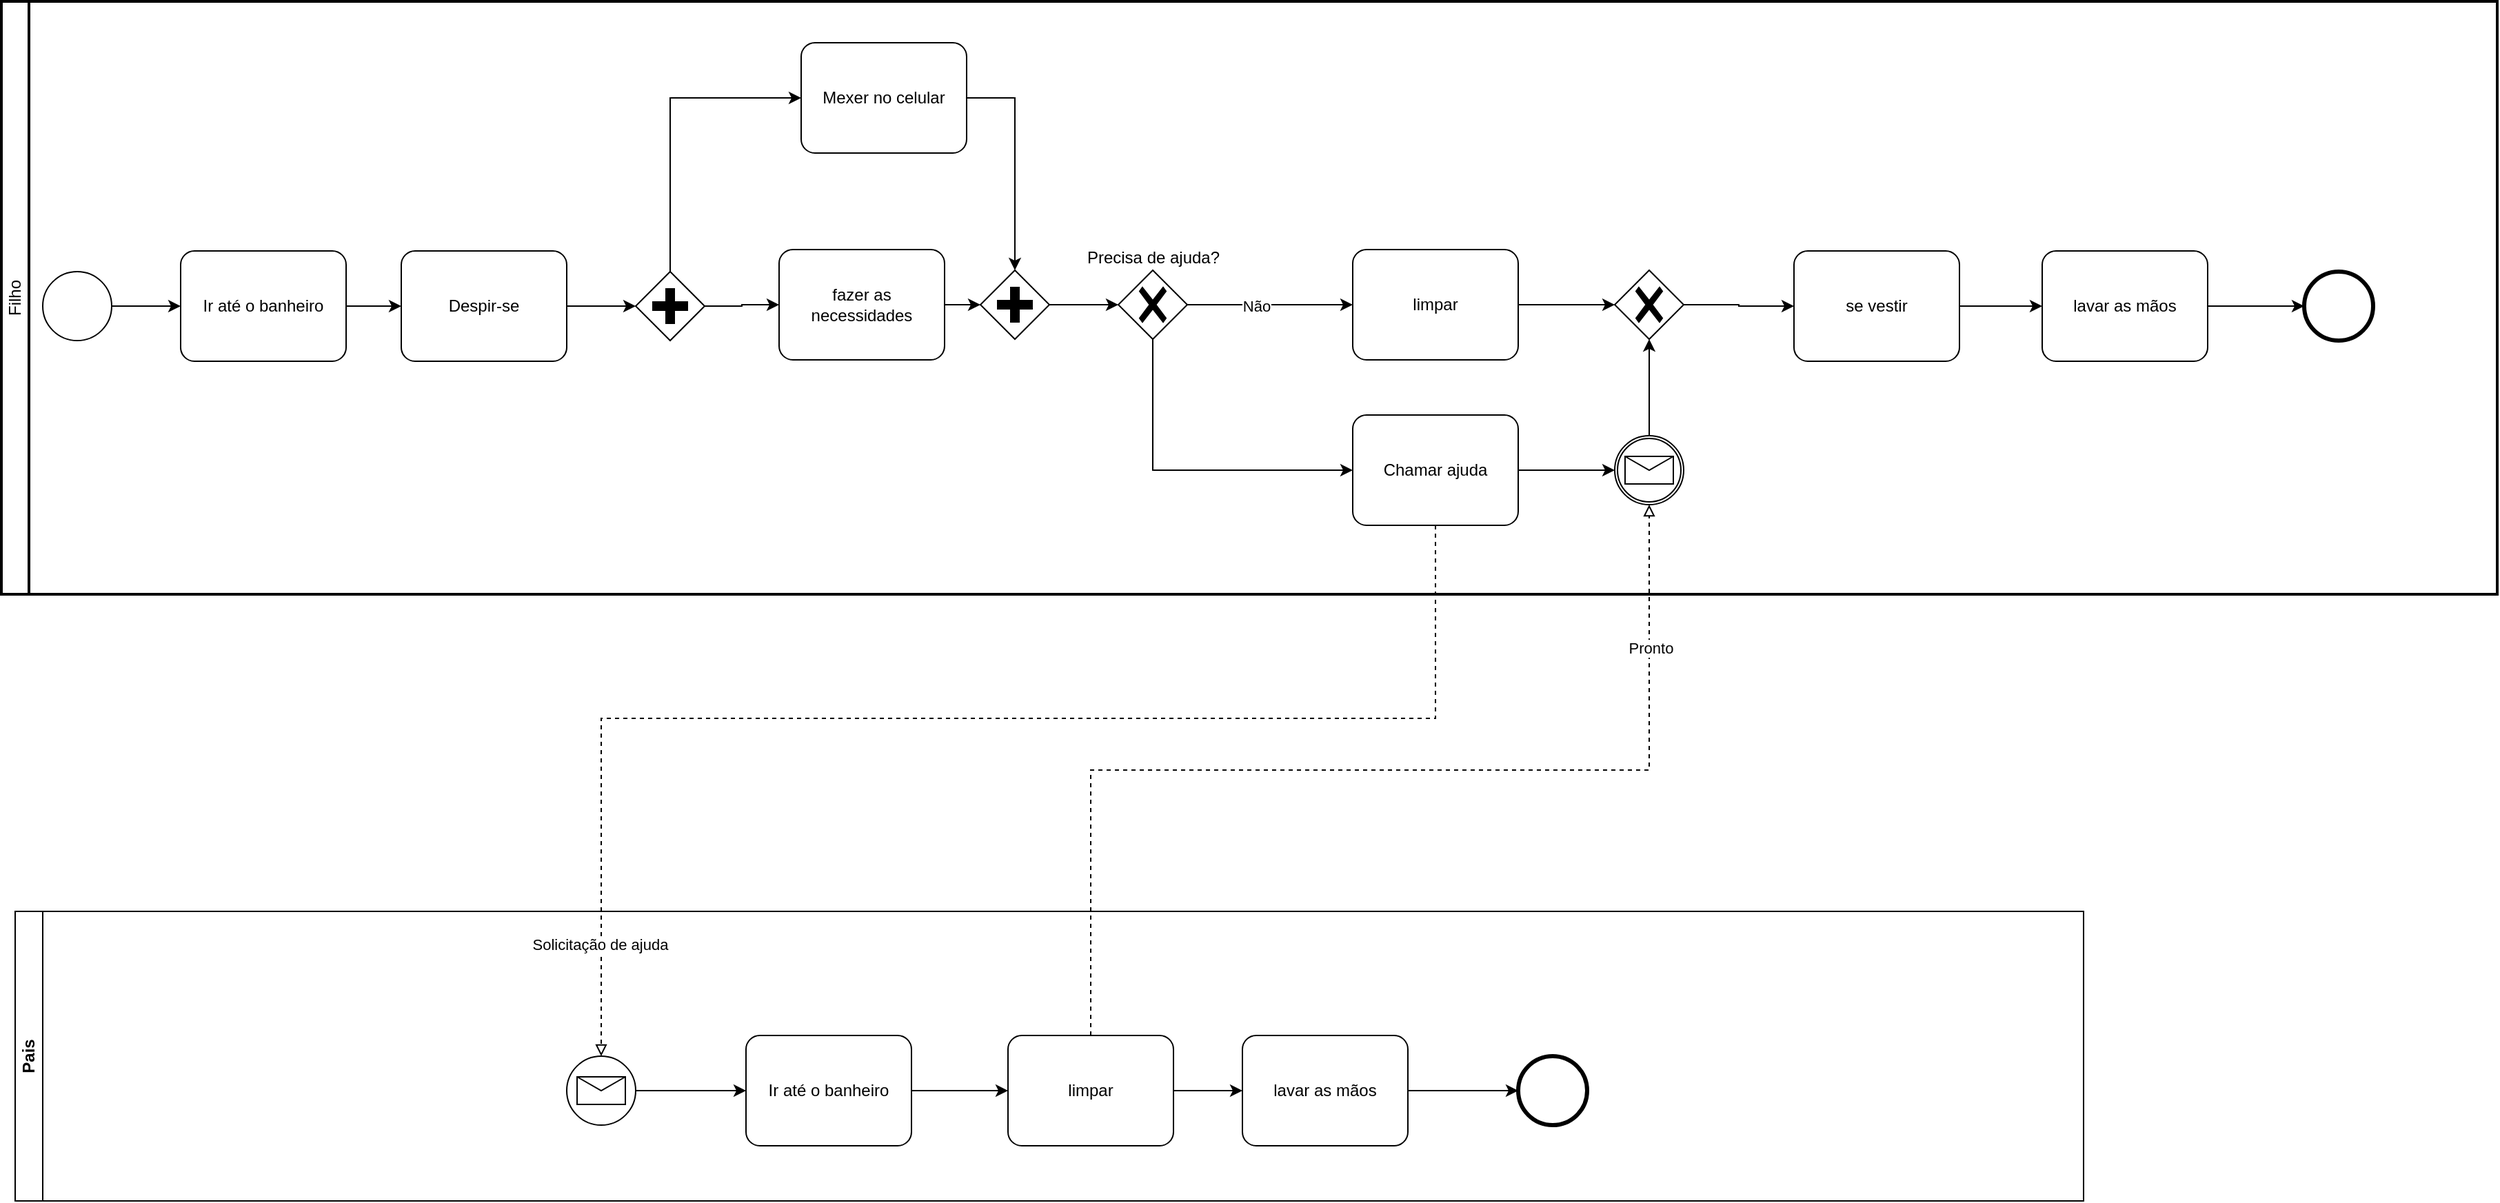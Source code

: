 <mxfile version="24.0.4" type="device" pages="3">
  <diagram name="Exemplo" id="3vPNn5g8Z00UNzxz0vD8">
    <mxGraphModel dx="1688" dy="1640" grid="1" gridSize="10" guides="1" tooltips="1" connect="1" arrows="1" fold="1" page="1" pageScale="1" pageWidth="827" pageHeight="1169" math="0" shadow="0">
      <root>
        <mxCell id="0" />
        <mxCell id="1" parent="0" />
        <mxCell id="fa69O5p99g9-FHLFqKat-114" value="Filho" style="swimlane;html=1;startSize=20;fontStyle=0;collapsible=0;horizontal=0;swimlaneLine=1;swimlaneFillColor=#ffffff;strokeWidth=2;whiteSpace=wrap;" parent="1" vertex="1">
          <mxGeometry x="-210" y="-10" width="1810" height="430" as="geometry" />
        </mxCell>
        <mxCell id="fa69O5p99g9-FHLFqKat-8" style="edgeStyle=orthogonalEdgeStyle;rounded=0;orthogonalLoop=1;jettySize=auto;html=1;" parent="1" source="fa69O5p99g9-FHLFqKat-1" target="fa69O5p99g9-FHLFqKat-4" edge="1">
          <mxGeometry relative="1" as="geometry" />
        </mxCell>
        <mxCell id="fa69O5p99g9-FHLFqKat-1" value="Ir até o banheiro" style="points=[[0.25,0,0],[0.5,0,0],[0.75,0,0],[1,0.25,0],[1,0.5,0],[1,0.75,0],[0.75,1,0],[0.5,1,0],[0.25,1,0],[0,0.75,0],[0,0.5,0],[0,0.25,0]];shape=mxgraph.bpmn.task;whiteSpace=wrap;rectStyle=rounded;size=10;html=1;container=1;expand=0;collapsible=0;taskMarker=abstract;" parent="1" vertex="1">
          <mxGeometry x="-80" y="171" width="120" height="80" as="geometry" />
        </mxCell>
        <mxCell id="fa69O5p99g9-FHLFqKat-10" style="edgeStyle=orthogonalEdgeStyle;rounded=0;orthogonalLoop=1;jettySize=auto;html=1;entryX=0;entryY=0.5;entryDx=0;entryDy=0;entryPerimeter=0;" parent="1" source="fa69O5p99g9-FHLFqKat-2" target="fa69O5p99g9-FHLFqKat-87" edge="1">
          <mxGeometry relative="1" as="geometry" />
        </mxCell>
        <mxCell id="fa69O5p99g9-FHLFqKat-2" value="fazer as necessidades" style="points=[[0.25,0,0],[0.5,0,0],[0.75,0,0],[1,0.25,0],[1,0.5,0],[1,0.75,0],[0.75,1,0],[0.5,1,0],[0.25,1,0],[0,0.75,0],[0,0.5,0],[0,0.25,0]];shape=mxgraph.bpmn.task;whiteSpace=wrap;rectStyle=rounded;size=10;html=1;container=1;expand=0;collapsible=0;taskMarker=abstract;" parent="1" vertex="1">
          <mxGeometry x="354" y="170" width="120" height="80" as="geometry" />
        </mxCell>
        <mxCell id="fa69O5p99g9-FHLFqKat-9" style="edgeStyle=orthogonalEdgeStyle;rounded=0;orthogonalLoop=1;jettySize=auto;html=1;exitX=1;exitY=0.5;exitDx=0;exitDy=0;exitPerimeter=0;" parent="1" source="fa69O5p99g9-FHLFqKat-83" target="fa69O5p99g9-FHLFqKat-2" edge="1">
          <mxGeometry relative="1" as="geometry" />
        </mxCell>
        <mxCell id="fa69O5p99g9-FHLFqKat-4" value="Despir-se" style="points=[[0.25,0,0],[0.5,0,0],[0.75,0,0],[1,0.25,0],[1,0.5,0],[1,0.75,0],[0.75,1,0],[0.5,1,0],[0.25,1,0],[0,0.75,0],[0,0.5,0],[0,0.25,0]];shape=mxgraph.bpmn.task;whiteSpace=wrap;rectStyle=rounded;size=10;html=1;container=1;expand=0;collapsible=0;taskMarker=abstract;" parent="1" vertex="1">
          <mxGeometry x="80" y="171" width="120" height="80" as="geometry" />
        </mxCell>
        <mxCell id="fa69O5p99g9-FHLFqKat-12" style="edgeStyle=orthogonalEdgeStyle;rounded=0;orthogonalLoop=1;jettySize=auto;html=1;" parent="1" source="fa69O5p99g9-FHLFqKat-6" target="fa69O5p99g9-FHLFqKat-7" edge="1">
          <mxGeometry relative="1" as="geometry" />
        </mxCell>
        <mxCell id="fa69O5p99g9-FHLFqKat-6" value="se vestir" style="points=[[0.25,0,0],[0.5,0,0],[0.75,0,0],[1,0.25,0],[1,0.5,0],[1,0.75,0],[0.75,1,0],[0.5,1,0],[0.25,1,0],[0,0.75,0],[0,0.5,0],[0,0.25,0]];shape=mxgraph.bpmn.task;whiteSpace=wrap;rectStyle=rounded;size=10;html=1;container=1;expand=0;collapsible=0;taskMarker=abstract;" parent="1" vertex="1">
          <mxGeometry x="1090" y="171" width="120" height="80" as="geometry" />
        </mxCell>
        <mxCell id="fa69O5p99g9-FHLFqKat-16" style="edgeStyle=orthogonalEdgeStyle;rounded=0;orthogonalLoop=1;jettySize=auto;html=1;" parent="1" source="fa69O5p99g9-FHLFqKat-7" target="fa69O5p99g9-FHLFqKat-15" edge="1">
          <mxGeometry relative="1" as="geometry" />
        </mxCell>
        <mxCell id="fa69O5p99g9-FHLFqKat-7" value="lavar as mãos" style="points=[[0.25,0,0],[0.5,0,0],[0.75,0,0],[1,0.25,0],[1,0.5,0],[1,0.75,0],[0.75,1,0],[0.5,1,0],[0.25,1,0],[0,0.75,0],[0,0.5,0],[0,0.25,0]];shape=mxgraph.bpmn.task;whiteSpace=wrap;rectStyle=rounded;size=10;html=1;container=1;expand=0;collapsible=0;taskMarker=abstract;" parent="1" vertex="1">
          <mxGeometry x="1270" y="171" width="120" height="80" as="geometry" />
        </mxCell>
        <mxCell id="fa69O5p99g9-FHLFqKat-11" style="edgeStyle=orthogonalEdgeStyle;rounded=0;orthogonalLoop=1;jettySize=auto;html=1;entryX=0;entryY=0.5;entryDx=0;entryDy=0;entryPerimeter=0;" parent="1" source="fa69O5p99g9-FHLFqKat-101" target="fa69O5p99g9-FHLFqKat-109" edge="1">
          <mxGeometry relative="1" as="geometry" />
        </mxCell>
        <mxCell id="fa69O5p99g9-FHLFqKat-14" style="edgeStyle=orthogonalEdgeStyle;rounded=0;orthogonalLoop=1;jettySize=auto;html=1;" parent="1" source="fa69O5p99g9-FHLFqKat-13" target="fa69O5p99g9-FHLFqKat-1" edge="1">
          <mxGeometry relative="1" as="geometry" />
        </mxCell>
        <mxCell id="fa69O5p99g9-FHLFqKat-13" value="" style="points=[[0.145,0.145,0],[0.5,0,0],[0.855,0.145,0],[1,0.5,0],[0.855,0.855,0],[0.5,1,0],[0.145,0.855,0],[0,0.5,0]];shape=mxgraph.bpmn.event;html=1;verticalLabelPosition=bottom;labelBackgroundColor=#ffffff;verticalAlign=top;align=center;perimeter=ellipsePerimeter;outlineConnect=0;aspect=fixed;outline=standard;symbol=general;" parent="1" vertex="1">
          <mxGeometry x="-180" y="186" width="50" height="50" as="geometry" />
        </mxCell>
        <mxCell id="fa69O5p99g9-FHLFqKat-15" value="" style="points=[[0.145,0.145,0],[0.5,0,0],[0.855,0.145,0],[1,0.5,0],[0.855,0.855,0],[0.5,1,0],[0.145,0.855,0],[0,0.5,0]];shape=mxgraph.bpmn.event;html=1;verticalLabelPosition=bottom;labelBackgroundColor=#ffffff;verticalAlign=top;align=center;perimeter=ellipsePerimeter;outlineConnect=0;aspect=fixed;outline=end;symbol=terminate2;" parent="1" vertex="1">
          <mxGeometry x="1460" y="186" width="50" height="50" as="geometry" />
        </mxCell>
        <mxCell id="fa69O5p99g9-FHLFqKat-69" style="edgeStyle=orthogonalEdgeStyle;rounded=0;orthogonalLoop=1;jettySize=auto;html=1;exitX=0.5;exitY=1;exitDx=0;exitDy=0;exitPerimeter=0;dashed=1;endArrow=block;endFill=0;" parent="1" source="fa69O5p99g9-FHLFqKat-105" target="fa69O5p99g9-FHLFqKat-62" edge="1">
          <mxGeometry relative="1" as="geometry">
            <Array as="points">
              <mxPoint x="830" y="510" />
              <mxPoint x="225" y="510" />
            </Array>
          </mxGeometry>
        </mxCell>
        <mxCell id="fa69O5p99g9-FHLFqKat-73" value="Solicitação de ajuda" style="edgeLabel;html=1;align=center;verticalAlign=middle;resizable=0;points=[];" parent="fa69O5p99g9-FHLFqKat-69" vertex="1" connectable="0">
          <mxGeometry x="0.835" y="-1" relative="1" as="geometry">
            <mxPoint as="offset" />
          </mxGeometry>
        </mxCell>
        <mxCell id="fa69O5p99g9-FHLFqKat-64" style="edgeStyle=orthogonalEdgeStyle;rounded=0;orthogonalLoop=1;jettySize=auto;html=1;" parent="1" source="fa69O5p99g9-FHLFqKat-62" target="fa69O5p99g9-FHLFqKat-63" edge="1">
          <mxGeometry relative="1" as="geometry" />
        </mxCell>
        <mxCell id="fa69O5p99g9-FHLFqKat-62" value="" style="points=[[0.145,0.145,0],[0.5,0,0],[0.855,0.145,0],[1,0.5,0],[0.855,0.855,0],[0.5,1,0],[0.145,0.855,0],[0,0.5,0]];shape=mxgraph.bpmn.event;html=1;verticalLabelPosition=bottom;labelBackgroundColor=#ffffff;verticalAlign=top;align=center;perimeter=ellipsePerimeter;outlineConnect=0;aspect=fixed;outline=standard;symbol=message;" parent="1" vertex="1">
          <mxGeometry x="200" y="755" width="50" height="50" as="geometry" />
        </mxCell>
        <mxCell id="fa69O5p99g9-FHLFqKat-66" style="edgeStyle=orthogonalEdgeStyle;rounded=0;orthogonalLoop=1;jettySize=auto;html=1;" parent="1" source="fa69O5p99g9-FHLFqKat-63" target="fa69O5p99g9-FHLFqKat-65" edge="1">
          <mxGeometry relative="1" as="geometry">
            <mxPoint x="450" y="785" as="targetPoint" />
          </mxGeometry>
        </mxCell>
        <mxCell id="fa69O5p99g9-FHLFqKat-63" value="Ir até o banheiro" style="points=[[0.25,0,0],[0.5,0,0],[0.75,0,0],[1,0.25,0],[1,0.5,0],[1,0.75,0],[0.75,1,0],[0.5,1,0],[0.25,1,0],[0,0.75,0],[0,0.5,0],[0,0.25,0]];shape=mxgraph.bpmn.task;whiteSpace=wrap;rectStyle=rounded;size=10;html=1;container=1;expand=0;collapsible=0;taskMarker=abstract;" parent="1" vertex="1">
          <mxGeometry x="330" y="740" width="120" height="80" as="geometry" />
        </mxCell>
        <mxCell id="fa69O5p99g9-FHLFqKat-71" style="edgeStyle=orthogonalEdgeStyle;rounded=0;orthogonalLoop=1;jettySize=auto;html=1;" parent="1" source="fa69O5p99g9-FHLFqKat-74" target="fa69O5p99g9-FHLFqKat-70" edge="1">
          <mxGeometry relative="1" as="geometry" />
        </mxCell>
        <mxCell id="fa69O5p99g9-FHLFqKat-65" value="limpar" style="points=[[0.25,0,0],[0.5,0,0],[0.75,0,0],[1,0.25,0],[1,0.5,0],[1,0.75,0],[0.75,1,0],[0.5,1,0],[0.25,1,0],[0,0.75,0],[0,0.5,0],[0,0.25,0]];shape=mxgraph.bpmn.task;whiteSpace=wrap;rectStyle=rounded;size=10;html=1;container=1;expand=0;collapsible=0;taskMarker=abstract;" parent="1" vertex="1">
          <mxGeometry x="520" y="740" width="120" height="80" as="geometry" />
        </mxCell>
        <mxCell id="fa69O5p99g9-FHLFqKat-70" value="" style="points=[[0.145,0.145,0],[0.5,0,0],[0.855,0.145,0],[1,0.5,0],[0.855,0.855,0],[0.5,1,0],[0.145,0.855,0],[0,0.5,0]];shape=mxgraph.bpmn.event;html=1;verticalLabelPosition=bottom;labelBackgroundColor=#ffffff;verticalAlign=top;align=center;perimeter=ellipsePerimeter;outlineConnect=0;aspect=fixed;outline=end;symbol=terminate2;" parent="1" vertex="1">
          <mxGeometry x="890" y="755" width="50" height="50" as="geometry" />
        </mxCell>
        <mxCell id="fa69O5p99g9-FHLFqKat-72" style="edgeStyle=orthogonalEdgeStyle;rounded=0;orthogonalLoop=1;jettySize=auto;html=1;entryX=0.5;entryY=1;entryDx=0;entryDy=0;entryPerimeter=0;endArrow=block;endFill=0;dashed=1;exitX=0.5;exitY=0;exitDx=0;exitDy=0;exitPerimeter=0;" parent="1" source="fa69O5p99g9-FHLFqKat-65" target="fa69O5p99g9-FHLFqKat-107" edge="1">
          <mxGeometry relative="1" as="geometry" />
        </mxCell>
        <mxCell id="YT1vr1j7-Kbfyws0W9BG-1" value="Pronto" style="edgeLabel;html=1;align=center;verticalAlign=middle;resizable=0;points=[];" parent="fa69O5p99g9-FHLFqKat-72" vertex="1" connectable="0">
          <mxGeometry x="0.735" y="-1" relative="1" as="geometry">
            <mxPoint y="-1" as="offset" />
          </mxGeometry>
        </mxCell>
        <mxCell id="fa69O5p99g9-FHLFqKat-75" value="" style="edgeStyle=orthogonalEdgeStyle;rounded=0;orthogonalLoop=1;jettySize=auto;html=1;" parent="1" source="fa69O5p99g9-FHLFqKat-65" target="fa69O5p99g9-FHLFqKat-74" edge="1">
          <mxGeometry relative="1" as="geometry">
            <mxPoint x="640" y="780" as="sourcePoint" />
            <mxPoint x="890" y="780" as="targetPoint" />
          </mxGeometry>
        </mxCell>
        <mxCell id="fa69O5p99g9-FHLFqKat-74" value="lavar as mãos" style="points=[[0.25,0,0],[0.5,0,0],[0.75,0,0],[1,0.25,0],[1,0.5,0],[1,0.75,0],[0.75,1,0],[0.5,1,0],[0.25,1,0],[0,0.75,0],[0,0.5,0],[0,0.25,0]];shape=mxgraph.bpmn.task;whiteSpace=wrap;rectStyle=rounded;size=10;html=1;container=1;expand=0;collapsible=0;taskMarker=abstract;" parent="1" vertex="1">
          <mxGeometry x="690" y="740" width="120" height="80" as="geometry" />
        </mxCell>
        <mxCell id="fa69O5p99g9-FHLFqKat-76" value="Mexer no celular" style="points=[[0.25,0,0],[0.5,0,0],[0.75,0,0],[1,0.25,0],[1,0.5,0],[1,0.75,0],[0.75,1,0],[0.5,1,0],[0.25,1,0],[0,0.75,0],[0,0.5,0],[0,0.25,0]];shape=mxgraph.bpmn.task;whiteSpace=wrap;rectStyle=rounded;size=10;html=1;container=1;expand=0;collapsible=0;taskMarker=abstract;" parent="1" vertex="1">
          <mxGeometry x="370" y="20" width="120" height="80" as="geometry" />
        </mxCell>
        <mxCell id="fa69O5p99g9-FHLFqKat-83" value="" style="points=[[0.25,0.25,0],[0.5,0,0],[0.75,0.25,0],[1,0.5,0],[0.75,0.75,0],[0.5,1,0],[0.25,0.75,0],[0,0.5,0]];shape=mxgraph.bpmn.gateway2;html=1;verticalLabelPosition=bottom;labelBackgroundColor=#ffffff;verticalAlign=top;align=center;perimeter=rhombusPerimeter;outlineConnect=0;outline=none;symbol=none;gwType=parallel;" parent="1" vertex="1">
          <mxGeometry x="250" y="186" width="50" height="50" as="geometry" />
        </mxCell>
        <mxCell id="fa69O5p99g9-FHLFqKat-84" style="edgeStyle=orthogonalEdgeStyle;rounded=0;orthogonalLoop=1;jettySize=auto;html=1;entryX=0;entryY=0.5;entryDx=0;entryDy=0;entryPerimeter=0;" parent="1" source="fa69O5p99g9-FHLFqKat-4" target="fa69O5p99g9-FHLFqKat-83" edge="1">
          <mxGeometry relative="1" as="geometry" />
        </mxCell>
        <mxCell id="fa69O5p99g9-FHLFqKat-85" style="edgeStyle=orthogonalEdgeStyle;rounded=0;orthogonalLoop=1;jettySize=auto;html=1;entryX=0;entryY=0.5;entryDx=0;entryDy=0;entryPerimeter=0;exitX=0.5;exitY=0;exitDx=0;exitDy=0;exitPerimeter=0;" parent="1" source="fa69O5p99g9-FHLFqKat-83" target="fa69O5p99g9-FHLFqKat-76" edge="1">
          <mxGeometry relative="1" as="geometry" />
        </mxCell>
        <mxCell id="fa69O5p99g9-FHLFqKat-88" style="edgeStyle=orthogonalEdgeStyle;rounded=0;orthogonalLoop=1;jettySize=auto;html=1;" parent="1" source="fa69O5p99g9-FHLFqKat-87" target="fa69O5p99g9-FHLFqKat-90" edge="1">
          <mxGeometry relative="1" as="geometry">
            <mxPoint x="590" y="210" as="targetPoint" />
          </mxGeometry>
        </mxCell>
        <mxCell id="fa69O5p99g9-FHLFqKat-87" value="" style="points=[[0.25,0.25,0],[0.5,0,0],[0.75,0.25,0],[1,0.5,0],[0.75,0.75,0],[0.5,1,0],[0.25,0.75,0],[0,0.5,0]];shape=mxgraph.bpmn.gateway2;html=1;verticalLabelPosition=bottom;labelBackgroundColor=#ffffff;verticalAlign=top;align=center;perimeter=rhombusPerimeter;outlineConnect=0;outline=none;symbol=none;gwType=parallel;" parent="1" vertex="1">
          <mxGeometry x="500" y="185" width="50" height="50" as="geometry" />
        </mxCell>
        <mxCell id="fa69O5p99g9-FHLFqKat-89" style="edgeStyle=orthogonalEdgeStyle;rounded=0;orthogonalLoop=1;jettySize=auto;html=1;entryX=0.5;entryY=0;entryDx=0;entryDy=0;entryPerimeter=0;" parent="1" source="fa69O5p99g9-FHLFqKat-76" target="fa69O5p99g9-FHLFqKat-87" edge="1">
          <mxGeometry relative="1" as="geometry" />
        </mxCell>
        <mxCell id="fa69O5p99g9-FHLFqKat-106" style="edgeStyle=orthogonalEdgeStyle;rounded=0;orthogonalLoop=1;jettySize=auto;html=1;exitX=0.5;exitY=1;exitDx=0;exitDy=0;exitPerimeter=0;entryX=0;entryY=0.5;entryDx=0;entryDy=0;entryPerimeter=0;" parent="1" source="fa69O5p99g9-FHLFqKat-90" target="fa69O5p99g9-FHLFqKat-105" edge="1">
          <mxGeometry relative="1" as="geometry" />
        </mxCell>
        <mxCell id="fa69O5p99g9-FHLFqKat-90" value="Precisa de ajuda?" style="points=[[0.25,0.25,0],[0.5,0,0],[0.75,0.25,0],[1,0.5,0],[0.75,0.75,0],[0.5,1,0],[0.25,0.75,0],[0,0.5,0]];shape=mxgraph.bpmn.gateway2;html=1;verticalLabelPosition=top;labelBackgroundColor=#ffffff;verticalAlign=bottom;align=center;perimeter=rhombusPerimeter;outlineConnect=0;outline=none;symbol=none;gwType=exclusive;labelPosition=center;" parent="1" vertex="1">
          <mxGeometry x="600" y="185" width="50" height="50" as="geometry" />
        </mxCell>
        <mxCell id="fa69O5p99g9-FHLFqKat-102" value="" style="edgeStyle=orthogonalEdgeStyle;rounded=0;orthogonalLoop=1;jettySize=auto;html=1;entryX=0;entryY=0.5;entryDx=0;entryDy=0;entryPerimeter=0;exitX=1;exitY=0.5;exitDx=0;exitDy=0;exitPerimeter=0;" parent="1" source="fa69O5p99g9-FHLFqKat-90" target="fa69O5p99g9-FHLFqKat-101" edge="1">
          <mxGeometry relative="1" as="geometry">
            <mxPoint x="710" y="200" as="sourcePoint" />
            <mxPoint x="930" y="200" as="targetPoint" />
          </mxGeometry>
        </mxCell>
        <mxCell id="fa69O5p99g9-FHLFqKat-104" value="Não" style="edgeLabel;html=1;align=center;verticalAlign=middle;resizable=0;points=[];" parent="fa69O5p99g9-FHLFqKat-102" vertex="1" connectable="0">
          <mxGeometry x="-0.168" y="-1" relative="1" as="geometry">
            <mxPoint as="offset" />
          </mxGeometry>
        </mxCell>
        <mxCell id="fa69O5p99g9-FHLFqKat-101" value="limpar" style="points=[[0.25,0,0],[0.5,0,0],[0.75,0,0],[1,0.25,0],[1,0.5,0],[1,0.75,0],[0.75,1,0],[0.5,1,0],[0.25,1,0],[0,0.75,0],[0,0.5,0],[0,0.25,0]];shape=mxgraph.bpmn.task;whiteSpace=wrap;rectStyle=rounded;size=10;html=1;container=1;expand=0;collapsible=0;taskMarker=abstract;" parent="1" vertex="1">
          <mxGeometry x="770" y="170" width="120" height="80" as="geometry" />
        </mxCell>
        <mxCell id="fa69O5p99g9-FHLFqKat-105" value="Chamar ajuda" style="points=[[0.25,0,0],[0.5,0,0],[0.75,0,0],[1,0.25,0],[1,0.5,0],[1,0.75,0],[0.75,1,0],[0.5,1,0],[0.25,1,0],[0,0.75,0],[0,0.5,0],[0,0.25,0]];shape=mxgraph.bpmn.task;whiteSpace=wrap;rectStyle=rounded;size=10;html=1;container=1;expand=0;collapsible=0;taskMarker=abstract;" parent="1" vertex="1">
          <mxGeometry x="770" y="290" width="120" height="80" as="geometry" />
        </mxCell>
        <mxCell id="fa69O5p99g9-FHLFqKat-107" value="" style="points=[[0.145,0.145,0],[0.5,0,0],[0.855,0.145,0],[1,0.5,0],[0.855,0.855,0],[0.5,1,0],[0.145,0.855,0],[0,0.5,0]];shape=mxgraph.bpmn.event;html=1;verticalLabelPosition=bottom;labelBackgroundColor=#ffffff;verticalAlign=top;align=center;perimeter=ellipsePerimeter;outlineConnect=0;aspect=fixed;outline=catching;symbol=message;" parent="1" vertex="1">
          <mxGeometry x="960" y="305" width="50" height="50" as="geometry" />
        </mxCell>
        <mxCell id="fa69O5p99g9-FHLFqKat-108" style="edgeStyle=orthogonalEdgeStyle;rounded=0;orthogonalLoop=1;jettySize=auto;html=1;entryX=0;entryY=0.5;entryDx=0;entryDy=0;entryPerimeter=0;" parent="1" source="fa69O5p99g9-FHLFqKat-105" target="fa69O5p99g9-FHLFqKat-107" edge="1">
          <mxGeometry relative="1" as="geometry" />
        </mxCell>
        <mxCell id="fa69O5p99g9-FHLFqKat-109" value="" style="points=[[0.25,0.25,0],[0.5,0,0],[0.75,0.25,0],[1,0.5,0],[0.75,0.75,0],[0.5,1,0],[0.25,0.75,0],[0,0.5,0]];shape=mxgraph.bpmn.gateway2;html=1;verticalLabelPosition=bottom;labelBackgroundColor=#ffffff;verticalAlign=top;align=center;perimeter=rhombusPerimeter;outlineConnect=0;outline=none;symbol=none;gwType=exclusive;" parent="1" vertex="1">
          <mxGeometry x="960" y="185" width="50" height="50" as="geometry" />
        </mxCell>
        <mxCell id="fa69O5p99g9-FHLFqKat-110" style="edgeStyle=orthogonalEdgeStyle;rounded=0;orthogonalLoop=1;jettySize=auto;html=1;entryX=0;entryY=0.5;entryDx=0;entryDy=0;entryPerimeter=0;" parent="1" source="fa69O5p99g9-FHLFqKat-109" target="fa69O5p99g9-FHLFqKat-6" edge="1">
          <mxGeometry relative="1" as="geometry" />
        </mxCell>
        <mxCell id="fa69O5p99g9-FHLFqKat-111" style="edgeStyle=orthogonalEdgeStyle;rounded=0;orthogonalLoop=1;jettySize=auto;html=1;entryX=0.5;entryY=1;entryDx=0;entryDy=0;entryPerimeter=0;" parent="1" source="fa69O5p99g9-FHLFqKat-107" target="fa69O5p99g9-FHLFqKat-109" edge="1">
          <mxGeometry relative="1" as="geometry" />
        </mxCell>
        <mxCell id="fa69O5p99g9-FHLFqKat-112" value="Pais" style="swimlane;startSize=20;horizontal=0;html=1;whiteSpace=wrap;" parent="1" vertex="1">
          <mxGeometry x="-200" y="650" width="1500" height="210" as="geometry" />
        </mxCell>
      </root>
    </mxGraphModel>
  </diagram>
  <diagram id="lv1Eqa3B3tgU3iz7ped4" name="Página-2">
    <mxGraphModel dx="6872" dy="4894" grid="1" gridSize="10" guides="1" tooltips="1" connect="1" arrows="1" fold="1" page="1" pageScale="1" pageWidth="827" pageHeight="1169" math="0" shadow="0">
      <root>
        <mxCell id="0" />
        <mxCell id="1" parent="0" />
        <mxCell id="ZNwvdCRiiHdouUp8ajIJ-3" value="Início da Viagem" style="points=[[0.145,0.145,0],[0.5,0,0],[0.855,0.145,0],[1,0.5,0],[0.855,0.855,0],[0.5,1,0],[0.145,0.855,0],[0,0.5,0]];shape=mxgraph.bpmn.event;html=1;verticalLabelPosition=top;labelBackgroundColor=#ffffff;verticalAlign=bottom;align=center;perimeter=ellipsePerimeter;outlineConnect=0;aspect=fixed;outline=standard;symbol=general;labelPosition=center;" parent="1" vertex="1">
          <mxGeometry x="108" y="-1000.2" width="50" height="50" as="geometry" />
        </mxCell>
        <mxCell id="ZNwvdCRiiHdouUp8ajIJ-11" style="edgeStyle=orthogonalEdgeStyle;rounded=0;orthogonalLoop=1;jettySize=auto;html=1;" parent="1" source="ZNwvdCRiiHdouUp8ajIJ-17" target="ZNwvdCRiiHdouUp8ajIJ-8" edge="1">
          <mxGeometry relative="1" as="geometry" />
        </mxCell>
        <mxCell id="ZNwvdCRiiHdouUp8ajIJ-6" value="Visitar ponto turístico" style="points=[[0.25,0,0],[0.5,0,0],[0.75,0,0],[1,0.25,0],[1,0.5,0],[1,0.75,0],[0.75,1,0],[0.5,1,0],[0.25,1,0],[0,0.75,0],[0,0.5,0],[0,0.25,0]];shape=mxgraph.bpmn.task;whiteSpace=wrap;rectStyle=rounded;size=10;html=1;container=1;expand=0;collapsible=0;taskMarker=abstract;" parent="1" vertex="1">
          <mxGeometry x="248" y="-1015.2" width="120" height="80" as="geometry" />
        </mxCell>
        <mxCell id="ZNwvdCRiiHdouUp8ajIJ-21" style="edgeStyle=orthogonalEdgeStyle;rounded=0;orthogonalLoop=1;jettySize=auto;html=1;" parent="1" source="ZNwvdCRiiHdouUp8ajIJ-7" target="ZNwvdCRiiHdouUp8ajIJ-20" edge="1">
          <mxGeometry relative="1" as="geometry" />
        </mxCell>
        <mxCell id="ZNwvdCRiiHdouUp8ajIJ-7" value="Posar para fotos e vídeos" style="points=[[0.25,0,0],[0.5,0,0],[0.75,0,0],[1,0.25,0],[1,0.5,0],[1,0.75,0],[0.75,1,0],[0.5,1,0],[0.25,1,0],[0,0.75,0],[0,0.5,0],[0,0.25,0]];shape=mxgraph.bpmn.task;whiteSpace=wrap;rectStyle=rounded;size=10;html=1;container=1;expand=0;collapsible=0;taskMarker=abstract;" parent="1" vertex="1">
          <mxGeometry x="529" y="-845.2" width="120" height="80" as="geometry" />
        </mxCell>
        <mxCell id="ZNwvdCRiiHdouUp8ajIJ-14" style="edgeStyle=orthogonalEdgeStyle;rounded=0;orthogonalLoop=1;jettySize=auto;html=1;entryX=0;entryY=0.5;entryDx=0;entryDy=0;entryPerimeter=0;" parent="1" source="ZNwvdCRiiHdouUp8ajIJ-8" target="ZNwvdCRiiHdouUp8ajIJ-16" edge="1">
          <mxGeometry relative="1" as="geometry" />
        </mxCell>
        <mxCell id="ZNwvdCRiiHdouUp8ajIJ-8" value="Tirar fotos/vídeos" style="points=[[0.25,0,0],[0.5,0,0],[0.75,0,0],[1,0.25,0],[1,0.5,0],[1,0.75,0],[0.75,1,0],[0.5,1,0],[0.25,1,0],[0,0.75,0],[0,0.5,0],[0,0.25,0]];shape=mxgraph.bpmn.task;whiteSpace=wrap;rectStyle=rounded;size=10;html=1;container=1;expand=0;collapsible=0;taskMarker=abstract;" parent="1" vertex="1">
          <mxGeometry x="535" y="-1015.2" width="120" height="80" as="geometry" />
        </mxCell>
        <mxCell id="ZNwvdCRiiHdouUp8ajIJ-10" style="edgeStyle=orthogonalEdgeStyle;rounded=0;orthogonalLoop=1;jettySize=auto;html=1;entryX=0;entryY=0.5;entryDx=0;entryDy=0;entryPerimeter=0;" parent="1" source="ZNwvdCRiiHdouUp8ajIJ-3" target="ZNwvdCRiiHdouUp8ajIJ-6" edge="1">
          <mxGeometry relative="1" as="geometry" />
        </mxCell>
        <mxCell id="ZNwvdCRiiHdouUp8ajIJ-24" style="edgeStyle=orthogonalEdgeStyle;rounded=0;orthogonalLoop=1;jettySize=auto;html=1;" parent="1" source="ZNwvdCRiiHdouUp8ajIJ-13" target="ZNwvdCRiiHdouUp8ajIJ-23" edge="1">
          <mxGeometry relative="1" as="geometry" />
        </mxCell>
        <mxCell id="ZNwvdCRiiHdouUp8ajIJ-30" value="Sim" style="edgeLabel;html=1;align=center;verticalAlign=middle;resizable=0;points=[];" parent="ZNwvdCRiiHdouUp8ajIJ-24" vertex="1" connectable="0">
          <mxGeometry x="-0.122" y="2" relative="1" as="geometry">
            <mxPoint as="offset" />
          </mxGeometry>
        </mxCell>
        <mxCell id="ZNwvdCRiiHdouUp8ajIJ-13" value="Fim da viagem?" style="points=[[0.25,0.25,0],[0.5,0,0],[0.75,0.25,0],[1,0.5,0],[0.75,0.75,0],[0.5,1,0],[0.25,0.75,0],[0,0.5,0]];shape=mxgraph.bpmn.gateway2;html=1;verticalLabelPosition=top;labelBackgroundColor=#ffffff;verticalAlign=bottom;align=right;perimeter=rhombusPerimeter;outlineConnect=0;outline=none;symbol=none;gwType=exclusive;labelPosition=left;" parent="1" vertex="1">
          <mxGeometry x="935" y="-1000.2" width="50" height="50" as="geometry" />
        </mxCell>
        <mxCell id="ZNwvdCRiiHdouUp8ajIJ-15" style="edgeStyle=orthogonalEdgeStyle;rounded=0;orthogonalLoop=1;jettySize=auto;html=1;entryX=0.5;entryY=0;entryDx=0;entryDy=0;entryPerimeter=0;exitX=0.5;exitY=0;exitDx=0;exitDy=0;exitPerimeter=0;" parent="1" source="ZNwvdCRiiHdouUp8ajIJ-13" target="ZNwvdCRiiHdouUp8ajIJ-6" edge="1">
          <mxGeometry relative="1" as="geometry">
            <Array as="points">
              <mxPoint x="958" y="-1000.2" />
              <mxPoint x="958" y="-1080.2" />
              <mxPoint x="308" y="-1080.2" />
            </Array>
          </mxGeometry>
        </mxCell>
        <mxCell id="ZNwvdCRiiHdouUp8ajIJ-31" value="Não" style="edgeLabel;html=1;align=center;verticalAlign=middle;resizable=0;points=[];" parent="ZNwvdCRiiHdouUp8ajIJ-15" vertex="1" connectable="0">
          <mxGeometry x="-0.866" y="-5" relative="1" as="geometry">
            <mxPoint y="-1" as="offset" />
          </mxGeometry>
        </mxCell>
        <mxCell id="ZNwvdCRiiHdouUp8ajIJ-18" value="" style="edgeStyle=orthogonalEdgeStyle;rounded=0;orthogonalLoop=1;jettySize=auto;html=1;" parent="1" source="ZNwvdCRiiHdouUp8ajIJ-6" target="ZNwvdCRiiHdouUp8ajIJ-17" edge="1">
          <mxGeometry relative="1" as="geometry">
            <mxPoint x="368" y="-975.2" as="sourcePoint" />
            <mxPoint x="588" y="-975.2" as="targetPoint" />
          </mxGeometry>
        </mxCell>
        <mxCell id="ZNwvdCRiiHdouUp8ajIJ-17" value="" style="points=[[0.25,0.25,0],[0.5,0,0],[0.75,0.25,0],[1,0.5,0],[0.75,0.75,0],[0.5,1,0],[0.25,0.75,0],[0,0.5,0]];shape=mxgraph.bpmn.gateway2;html=1;verticalLabelPosition=bottom;labelBackgroundColor=#ffffff;verticalAlign=top;align=center;perimeter=rhombusPerimeter;outlineConnect=0;outline=none;symbol=none;gwType=parallel;" parent="1" vertex="1">
          <mxGeometry x="438" y="-1000.2" width="50" height="50" as="geometry" />
        </mxCell>
        <mxCell id="ZNwvdCRiiHdouUp8ajIJ-19" style="edgeStyle=orthogonalEdgeStyle;rounded=0;orthogonalLoop=1;jettySize=auto;html=1;entryX=0;entryY=0.5;entryDx=0;entryDy=0;entryPerimeter=0;exitX=0.5;exitY=1;exitDx=0;exitDy=0;exitPerimeter=0;" parent="1" source="ZNwvdCRiiHdouUp8ajIJ-17" target="ZNwvdCRiiHdouUp8ajIJ-7" edge="1">
          <mxGeometry relative="1" as="geometry" />
        </mxCell>
        <mxCell id="ZNwvdCRiiHdouUp8ajIJ-22" style="edgeStyle=orthogonalEdgeStyle;rounded=0;orthogonalLoop=1;jettySize=auto;html=1;entryX=0.5;entryY=1;entryDx=0;entryDy=0;entryPerimeter=0;" parent="1" source="ZNwvdCRiiHdouUp8ajIJ-20" target="ZNwvdCRiiHdouUp8ajIJ-13" edge="1">
          <mxGeometry relative="1" as="geometry" />
        </mxCell>
        <mxCell id="ZNwvdCRiiHdouUp8ajIJ-26" style="edgeStyle=orthogonalEdgeStyle;rounded=0;orthogonalLoop=1;jettySize=auto;html=1;" parent="1" source="ZNwvdCRiiHdouUp8ajIJ-23" target="ZNwvdCRiiHdouUp8ajIJ-25" edge="1">
          <mxGeometry relative="1" as="geometry" />
        </mxCell>
        <mxCell id="ZNwvdCRiiHdouUp8ajIJ-23" value="Selecionar fotos/vídeos" style="points=[[0.25,0,0],[0.5,0,0],[0.75,0,0],[1,0.25,0],[1,0.5,0],[1,0.75,0],[0.75,1,0],[0.5,1,0],[0.25,1,0],[0,0.75,0],[0,0.5,0],[0,0.25,0]];shape=mxgraph.bpmn.task;whiteSpace=wrap;rectStyle=rounded;size=10;html=1;container=1;expand=0;collapsible=0;taskMarker=abstract;" parent="1" vertex="1">
          <mxGeometry x="1038" y="-1015.2" width="120" height="80" as="geometry" />
        </mxCell>
        <mxCell id="ZNwvdCRiiHdouUp8ajIJ-25" value="Criar álbum" style="points=[[0.25,0,0],[0.5,0,0],[0.75,0,0],[1,0.25,0],[1,0.5,0],[1,0.75,0],[0.75,1,0],[0.5,1,0],[0.25,1,0],[0,0.75,0],[0,0.5,0],[0,0.25,0]];shape=mxgraph.bpmn.task;whiteSpace=wrap;rectStyle=rounded;size=10;html=1;container=1;expand=0;collapsible=0;taskMarker=abstract;" parent="1" vertex="1">
          <mxGeometry x="1228" y="-1015.2" width="120" height="80" as="geometry" />
        </mxCell>
        <mxCell id="ZNwvdCRiiHdouUp8ajIJ-27" value="FIM" style="points=[[0.145,0.145,0],[0.5,0,0],[0.855,0.145,0],[1,0.5,0],[0.855,0.855,0],[0.5,1,0],[0.145,0.855,0],[0,0.5,0]];shape=mxgraph.bpmn.event;html=1;verticalLabelPosition=bottom;labelBackgroundColor=#ffffff;verticalAlign=top;align=center;perimeter=ellipsePerimeter;outlineConnect=0;aspect=fixed;outline=end;symbol=terminate2;" parent="1" vertex="1">
          <mxGeometry x="1388" y="-1000.2" width="50" height="50" as="geometry" />
        </mxCell>
        <mxCell id="ZNwvdCRiiHdouUp8ajIJ-28" style="edgeStyle=orthogonalEdgeStyle;rounded=0;orthogonalLoop=1;jettySize=auto;html=1;entryX=0;entryY=0.5;entryDx=0;entryDy=0;entryPerimeter=0;" parent="1" source="ZNwvdCRiiHdouUp8ajIJ-25" target="ZNwvdCRiiHdouUp8ajIJ-27" edge="1">
          <mxGeometry relative="1" as="geometry" />
        </mxCell>
        <mxCell id="ZNwvdCRiiHdouUp8ajIJ-32" value="Início da Viagem" style="points=[[0.145,0.145,0],[0.5,0,0],[0.855,0.145,0],[1,0.5,0],[0.855,0.855,0],[0.5,1,0],[0.145,0.855,0],[0,0.5,0]];shape=mxgraph.bpmn.event;html=1;verticalLabelPosition=top;labelBackgroundColor=#ffffff;verticalAlign=bottom;align=center;perimeter=ellipsePerimeter;outlineConnect=0;aspect=fixed;outline=standard;symbol=general;labelPosition=center;" parent="1" vertex="1">
          <mxGeometry x="-290" y="-235" width="50" height="50" as="geometry" />
        </mxCell>
        <mxCell id="ZNwvdCRiiHdouUp8ajIJ-33" style="edgeStyle=orthogonalEdgeStyle;rounded=0;orthogonalLoop=1;jettySize=auto;html=1;" parent="1" source="ZNwvdCRiiHdouUp8ajIJ-47" target="ZNwvdCRiiHdouUp8ajIJ-38" edge="1">
          <mxGeometry relative="1" as="geometry" />
        </mxCell>
        <mxCell id="ZNwvdCRiiHdouUp8ajIJ-34" value="Visitar ponto turístico" style="points=[[0.25,0,0],[0.5,0,0],[0.75,0,0],[1,0.25,0],[1,0.5,0],[1,0.75,0],[0.75,1,0],[0.5,1,0],[0.25,1,0],[0,0.75,0],[0,0.5,0],[0,0.25,0]];shape=mxgraph.bpmn.task;whiteSpace=wrap;rectStyle=rounded;size=10;html=1;container=1;expand=0;collapsible=0;taskMarker=abstract;" parent="1" vertex="1">
          <mxGeometry x="70" y="-250" width="120" height="80" as="geometry" />
        </mxCell>
        <mxCell id="ZNwvdCRiiHdouUp8ajIJ-35" style="edgeStyle=orthogonalEdgeStyle;rounded=0;orthogonalLoop=1;jettySize=auto;html=1;" parent="1" source="ZNwvdCRiiHdouUp8ajIJ-36" target="ZNwvdCRiiHdouUp8ajIJ-49" edge="1">
          <mxGeometry relative="1" as="geometry" />
        </mxCell>
        <mxCell id="ZNwvdCRiiHdouUp8ajIJ-36" value="Posar para fotos e vídeos" style="points=[[0.25,0,0],[0.5,0,0],[0.75,0,0],[1,0.25,0],[1,0.5,0],[1,0.75,0],[0.75,1,0],[0.5,1,0],[0.25,1,0],[0,0.75,0],[0,0.5,0],[0,0.25,0]];shape=mxgraph.bpmn.task;whiteSpace=wrap;rectStyle=rounded;size=10;html=1;container=1;expand=0;collapsible=0;taskMarker=abstract;" parent="1" vertex="1">
          <mxGeometry x="330" y="-80" width="120" height="80" as="geometry" />
        </mxCell>
        <mxCell id="ZNwvdCRiiHdouUp8ajIJ-37" style="edgeStyle=orthogonalEdgeStyle;rounded=0;orthogonalLoop=1;jettySize=auto;html=1;entryX=0;entryY=0.5;entryDx=0;entryDy=0;entryPerimeter=0;" parent="1" source="ZNwvdCRiiHdouUp8ajIJ-38" target="ZNwvdCRiiHdouUp8ajIJ-45" edge="1">
          <mxGeometry relative="1" as="geometry" />
        </mxCell>
        <mxCell id="ZNwvdCRiiHdouUp8ajIJ-38" value="Tirar fotos/vídeos" style="points=[[0.25,0,0],[0.5,0,0],[0.75,0,0],[1,0.25,0],[1,0.5,0],[1,0.75,0],[0.75,1,0],[0.5,1,0],[0.25,1,0],[0,0.75,0],[0,0.5,0],[0,0.25,0]];shape=mxgraph.bpmn.task;whiteSpace=wrap;rectStyle=rounded;size=10;html=1;container=1;expand=0;collapsible=0;taskMarker=abstract;" parent="1" vertex="1">
          <mxGeometry x="410" y="-250" width="120" height="80" as="geometry" />
        </mxCell>
        <mxCell id="ZNwvdCRiiHdouUp8ajIJ-39" style="edgeStyle=orthogonalEdgeStyle;rounded=0;orthogonalLoop=1;jettySize=auto;html=1;entryX=0;entryY=0.5;entryDx=0;entryDy=0;entryPerimeter=0;" parent="1" source="ZNwvdCRiiHdouUp8ajIJ-32" target="ZNwvdCRiiHdouUp8ajIJ-58" edge="1">
          <mxGeometry relative="1" as="geometry" />
        </mxCell>
        <mxCell id="ZNwvdCRiiHdouUp8ajIJ-40" style="edgeStyle=orthogonalEdgeStyle;rounded=0;orthogonalLoop=1;jettySize=auto;html=1;" parent="1" source="ZNwvdCRiiHdouUp8ajIJ-42" target="ZNwvdCRiiHdouUp8ajIJ-52" edge="1">
          <mxGeometry relative="1" as="geometry" />
        </mxCell>
        <mxCell id="ZNwvdCRiiHdouUp8ajIJ-41" value="Sim" style="edgeLabel;html=1;align=center;verticalAlign=middle;resizable=0;points=[];" parent="ZNwvdCRiiHdouUp8ajIJ-40" vertex="1" connectable="0">
          <mxGeometry x="-0.122" y="2" relative="1" as="geometry">
            <mxPoint as="offset" />
          </mxGeometry>
        </mxCell>
        <mxCell id="ZNwvdCRiiHdouUp8ajIJ-42" value="Fim da viagem?" style="points=[[0.25,0.25,0],[0.5,0,0],[0.75,0.25,0],[1,0.5,0],[0.75,0.75,0],[0.5,1,0],[0.25,0.75,0],[0,0.5,0]];shape=mxgraph.bpmn.gateway2;html=1;verticalLabelPosition=bottom;labelBackgroundColor=#ffffff;verticalAlign=top;align=center;perimeter=rhombusPerimeter;outlineConnect=0;outline=none;symbol=none;gwType=exclusive;" parent="1" vertex="1">
          <mxGeometry x="879" y="-235" width="50" height="50" as="geometry" />
        </mxCell>
        <mxCell id="ZNwvdCRiiHdouUp8ajIJ-43" style="edgeStyle=orthogonalEdgeStyle;rounded=0;orthogonalLoop=1;jettySize=auto;html=1;entryX=0.5;entryY=0;entryDx=0;entryDy=0;entryPerimeter=0;exitX=0.5;exitY=0;exitDx=0;exitDy=0;exitPerimeter=0;" parent="1" source="ZNwvdCRiiHdouUp8ajIJ-42" target="ZNwvdCRiiHdouUp8ajIJ-34" edge="1">
          <mxGeometry relative="1" as="geometry">
            <Array as="points">
              <mxPoint x="904" y="-315" />
              <mxPoint x="130" y="-315" />
            </Array>
          </mxGeometry>
        </mxCell>
        <mxCell id="ZNwvdCRiiHdouUp8ajIJ-44" value="Não" style="edgeLabel;html=1;align=center;verticalAlign=middle;resizable=0;points=[];" parent="ZNwvdCRiiHdouUp8ajIJ-43" vertex="1" connectable="0">
          <mxGeometry x="-0.866" y="-5" relative="1" as="geometry">
            <mxPoint x="7" y="47" as="offset" />
          </mxGeometry>
        </mxCell>
        <mxCell id="1Oc5RWdCRkcCRoV8p6Kx-64" style="edgeStyle=orthogonalEdgeStyle;rounded=0;orthogonalLoop=1;jettySize=auto;html=1;" parent="1" source="ZNwvdCRiiHdouUp8ajIJ-45" target="ZNwvdCRiiHdouUp8ajIJ-42" edge="1">
          <mxGeometry relative="1" as="geometry" />
        </mxCell>
        <mxCell id="ZNwvdCRiiHdouUp8ajIJ-45" value="Publicar em redes sociais" style="points=[[0.25,0,0],[0.5,0,0],[0.75,0,0],[1,0.25,0],[1,0.5,0],[1,0.75,0],[0.75,1,0],[0.5,1,0],[0.25,1,0],[0,0.75,0],[0,0.5,0],[0,0.25,0]];shape=mxgraph.bpmn.task;whiteSpace=wrap;rectStyle=rounded;size=10;html=1;container=1;expand=0;collapsible=0;taskMarker=abstract;" parent="1" vertex="1">
          <mxGeometry x="711" y="-250" width="120" height="80" as="geometry" />
        </mxCell>
        <mxCell id="ZNwvdCRiiHdouUp8ajIJ-46" value="" style="edgeStyle=orthogonalEdgeStyle;rounded=0;orthogonalLoop=1;jettySize=auto;html=1;" parent="1" source="ZNwvdCRiiHdouUp8ajIJ-34" target="ZNwvdCRiiHdouUp8ajIJ-47" edge="1">
          <mxGeometry relative="1" as="geometry">
            <mxPoint x="190" y="-210" as="sourcePoint" />
            <mxPoint x="410" y="-210" as="targetPoint" />
          </mxGeometry>
        </mxCell>
        <mxCell id="ZNwvdCRiiHdouUp8ajIJ-47" value="" style="points=[[0.25,0.25,0],[0.5,0,0],[0.75,0.25,0],[1,0.5,0],[0.75,0.75,0],[0.5,1,0],[0.25,0.75,0],[0,0.5,0]];shape=mxgraph.bpmn.gateway2;html=1;verticalLabelPosition=bottom;labelBackgroundColor=#ffffff;verticalAlign=top;align=center;perimeter=rhombusPerimeter;outlineConnect=0;outline=none;symbol=none;gwType=parallel;" parent="1" vertex="1">
          <mxGeometry x="260" y="-235" width="50" height="50" as="geometry" />
        </mxCell>
        <mxCell id="ZNwvdCRiiHdouUp8ajIJ-48" style="edgeStyle=orthogonalEdgeStyle;rounded=0;orthogonalLoop=1;jettySize=auto;html=1;entryX=0;entryY=0.5;entryDx=0;entryDy=0;entryPerimeter=0;exitX=0.5;exitY=1;exitDx=0;exitDy=0;exitPerimeter=0;" parent="1" source="ZNwvdCRiiHdouUp8ajIJ-47" target="ZNwvdCRiiHdouUp8ajIJ-36" edge="1">
          <mxGeometry relative="1" as="geometry" />
        </mxCell>
        <mxCell id="ZNwvdCRiiHdouUp8ajIJ-49" value="Compartilhar fotos/vídeos nas redes sociais" style="points=[[0.25,0,0],[0.5,0,0],[0.75,0,0],[1,0.25,0],[1,0.5,0],[1,0.75,0],[0.75,1,0],[0.5,1,0],[0.25,1,0],[0,0.75,0],[0,0.5,0],[0,0.25,0]];shape=mxgraph.bpmn.task;whiteSpace=wrap;rectStyle=rounded;size=10;html=1;container=1;expand=0;collapsible=0;taskMarker=abstract;" parent="1" vertex="1">
          <mxGeometry x="510" y="-80" width="120" height="80" as="geometry" />
        </mxCell>
        <mxCell id="ZNwvdCRiiHdouUp8ajIJ-50" style="edgeStyle=orthogonalEdgeStyle;rounded=0;orthogonalLoop=1;jettySize=auto;html=1;entryX=0.5;entryY=1;entryDx=0;entryDy=0;entryPerimeter=0;" parent="1" source="ZNwvdCRiiHdouUp8ajIJ-49" target="ZNwvdCRiiHdouUp8ajIJ-42" edge="1">
          <mxGeometry relative="1" as="geometry" />
        </mxCell>
        <mxCell id="ZNwvdCRiiHdouUp8ajIJ-51" style="edgeStyle=orthogonalEdgeStyle;rounded=0;orthogonalLoop=1;jettySize=auto;html=1;entryX=0;entryY=0.5;entryDx=0;entryDy=0;entryPerimeter=0;" parent="1" source="ZNwvdCRiiHdouUp8ajIJ-52" target="1Oc5RWdCRkcCRoV8p6Kx-28" edge="1">
          <mxGeometry relative="1" as="geometry">
            <mxPoint x="1172" y="-210" as="targetPoint" />
          </mxGeometry>
        </mxCell>
        <mxCell id="ZNwvdCRiiHdouUp8ajIJ-52" value="Criar aviso de &quot;Fim da Viagem&quot;" style="points=[[0.25,0,0],[0.5,0,0],[0.75,0,0],[1,0.25,0],[1,0.5,0],[1,0.75,0],[0.75,1,0],[0.5,1,0],[0.25,1,0],[0,0.75,0],[0,0.5,0],[0,0.25,0]];shape=mxgraph.bpmn.task;whiteSpace=wrap;rectStyle=rounded;size=10;html=1;container=1;expand=0;collapsible=0;taskMarker=abstract;" parent="1" vertex="1">
          <mxGeometry x="960" y="-250" width="230" height="80" as="geometry" />
        </mxCell>
        <mxCell id="ZNwvdCRiiHdouUp8ajIJ-58" value="Criar aviso de viagem" style="points=[[0.25,0,0],[0.5,0,0],[0.75,0,0],[1,0.25,0],[1,0.5,0],[1,0.75,0],[0.75,1,0],[0.5,1,0],[0.25,1,0],[0,0.75,0],[0,0.5,0],[0,0.25,0]];shape=mxgraph.bpmn.task;whiteSpace=wrap;rectStyle=rounded;size=10;html=1;container=1;expand=0;collapsible=0;taskMarker=abstract;" parent="1" vertex="1">
          <mxGeometry x="-150" y="-250" width="120" height="80" as="geometry" />
        </mxCell>
        <mxCell id="ZNwvdCRiiHdouUp8ajIJ-59" style="edgeStyle=orthogonalEdgeStyle;rounded=0;orthogonalLoop=1;jettySize=auto;html=1;entryX=0;entryY=0.5;entryDx=0;entryDy=0;entryPerimeter=0;" parent="1" source="ZNwvdCRiiHdouUp8ajIJ-58" target="ZNwvdCRiiHdouUp8ajIJ-34" edge="1">
          <mxGeometry relative="1" as="geometry" />
        </mxCell>
        <mxCell id="8Q7TYMyXkkDnWKEyEp20-1" style="edgeStyle=orthogonalEdgeStyle;rounded=0;orthogonalLoop=1;jettySize=auto;html=1;exitX=0.5;exitY=1;exitDx=0;exitDy=0;exitPerimeter=0;dashed=1;endArrow=block;endFill=0;entryX=0.5;entryY=0;entryDx=0;entryDy=0;entryPerimeter=0;startArrow=oval;startFill=0;targetPerimeterSpacing=3;sourcePerimeterSpacing=3;" parent="1" source="ZNwvdCRiiHdouUp8ajIJ-58" target="8Q7TYMyXkkDnWKEyEp20-3" edge="1">
          <mxGeometry relative="1" as="geometry">
            <mxPoint x="830" y="370" as="sourcePoint" />
            <Array as="points">
              <mxPoint x="-90" y="200" />
            </Array>
          </mxGeometry>
        </mxCell>
        <mxCell id="8Q7TYMyXkkDnWKEyEp20-2" value="Receber aviso de viagem" style="edgeLabel;html=1;align=center;verticalAlign=middle;resizable=0;points=[];" parent="8Q7TYMyXkkDnWKEyEp20-1" vertex="1" connectable="0">
          <mxGeometry x="0.835" y="-1" relative="1" as="geometry">
            <mxPoint as="offset" />
          </mxGeometry>
        </mxCell>
        <mxCell id="8Q7TYMyXkkDnWKEyEp20-6" style="edgeStyle=orthogonalEdgeStyle;rounded=0;orthogonalLoop=1;jettySize=auto;html=1;" parent="1" source="8Q7TYMyXkkDnWKEyEp20-3" target="8Q7TYMyXkkDnWKEyEp20-5" edge="1">
          <mxGeometry relative="1" as="geometry" />
        </mxCell>
        <mxCell id="8Q7TYMyXkkDnWKEyEp20-3" value="" style="points=[[0.145,0.145,0],[0.5,0,0],[0.855,0.145,0],[1,0.5,0],[0.855,0.855,0],[0.5,1,0],[0.145,0.855,0],[0,0.5,0]];shape=mxgraph.bpmn.event;html=1;verticalLabelPosition=bottom;labelBackgroundColor=#ffffff;verticalAlign=top;align=center;perimeter=ellipsePerimeter;outlineConnect=0;aspect=fixed;outline=standard;symbol=message;" parent="1" vertex="1">
          <mxGeometry x="-115" y="200" width="50" height="50" as="geometry" />
        </mxCell>
        <mxCell id="1Oc5RWdCRkcCRoV8p6Kx-12" style="edgeStyle=orthogonalEdgeStyle;rounded=0;orthogonalLoop=1;jettySize=auto;html=1;" parent="1" source="8Q7TYMyXkkDnWKEyEp20-7" target="1Oc5RWdCRkcCRoV8p6Kx-8" edge="1">
          <mxGeometry relative="1" as="geometry" />
        </mxCell>
        <mxCell id="8Q7TYMyXkkDnWKEyEp20-7" value="Selecionar fotos e vídeos mais relevantes" style="points=[[0.25,0,0],[0.5,0,0],[0.75,0,0],[1,0.25,0],[1,0.5,0],[1,0.75,0],[0.75,1,0],[0.5,1,0],[0.25,1,0],[0,0.75,0],[0,0.5,0],[0,0.25,0]];shape=mxgraph.bpmn.task;whiteSpace=wrap;rectStyle=rounded;size=10;html=1;container=1;expand=0;collapsible=0;taskMarker=abstract;" parent="1" vertex="1">
          <mxGeometry x="410" y="265" width="120" height="80" as="geometry" />
        </mxCell>
        <mxCell id="1Oc5RWdCRkcCRoV8p6Kx-1" value="" style="points=[[0.145,0.145,0],[0.5,0,0],[0.855,0.145,0],[1,0.5,0],[0.855,0.855,0],[0.5,1,0],[0.145,0.855,0],[0,0.5,0]];shape=mxgraph.bpmn.event;html=1;verticalLabelPosition=bottom;labelBackgroundColor=#ffffff;verticalAlign=top;align=center;perimeter=ellipsePerimeter;outlineConnect=0;aspect=fixed;outline=catching;symbol=message;" parent="1" vertex="1">
          <mxGeometry x="350" y="200" width="50" height="50" as="geometry" />
        </mxCell>
        <mxCell id="1Oc5RWdCRkcCRoV8p6Kx-2" style="edgeStyle=orthogonalEdgeStyle;rounded=0;orthogonalLoop=1;jettySize=auto;html=1;entryX=0.5;entryY=0;entryDx=0;entryDy=0;entryPerimeter=0;" parent="1" source="8Q7TYMyXkkDnWKEyEp20-5" target="1Oc5RWdCRkcCRoV8p6Kx-16" edge="1">
          <mxGeometry relative="1" as="geometry">
            <mxPoint x="240" y="210" as="targetPoint" />
          </mxGeometry>
        </mxCell>
        <mxCell id="1Oc5RWdCRkcCRoV8p6Kx-3" style="edgeStyle=orthogonalEdgeStyle;rounded=0;orthogonalLoop=1;jettySize=auto;html=1;exitX=0.5;exitY=1;exitDx=0;exitDy=0;exitPerimeter=0;dashed=1;endArrow=block;endFill=0;entryX=0.5;entryY=0;entryDx=0;entryDy=0;entryPerimeter=0;startArrow=oval;startFill=0;targetPerimeterSpacing=3;sourcePerimeterSpacing=3;" parent="1" source="ZNwvdCRiiHdouUp8ajIJ-38" target="1Oc5RWdCRkcCRoV8p6Kx-1" edge="1">
          <mxGeometry relative="1" as="geometry">
            <mxPoint x="-80" y="-160" as="sourcePoint" />
            <Array as="points">
              <mxPoint x="470" y="150" />
              <mxPoint x="375" y="150" />
            </Array>
            <mxPoint x="-125" y="210" as="targetPoint" />
          </mxGeometry>
        </mxCell>
        <mxCell id="1Oc5RWdCRkcCRoV8p6Kx-4" value="Receber mídia" style="edgeLabel;html=1;align=center;verticalAlign=middle;resizable=0;points=[];" parent="1Oc5RWdCRkcCRoV8p6Kx-3" vertex="1" connectable="0">
          <mxGeometry x="0.835" y="-1" relative="1" as="geometry">
            <mxPoint x="16" y="-22" as="offset" />
          </mxGeometry>
        </mxCell>
        <mxCell id="1Oc5RWdCRkcCRoV8p6Kx-6" style="edgeStyle=orthogonalEdgeStyle;rounded=0;orthogonalLoop=1;jettySize=auto;html=1;exitX=0.5;exitY=1;exitDx=0;exitDy=0;exitPerimeter=0;dashed=1;endArrow=block;endFill=0;startArrow=oval;startFill=0;targetPerimeterSpacing=3;sourcePerimeterSpacing=3;" parent="1" source="ZNwvdCRiiHdouUp8ajIJ-49" target="1Oc5RWdCRkcCRoV8p6Kx-1" edge="1">
          <mxGeometry relative="1" as="geometry">
            <mxPoint x="480" y="-160" as="sourcePoint" />
            <Array as="points">
              <mxPoint x="570" y="220" />
            </Array>
            <mxPoint x="385" y="210" as="targetPoint" />
          </mxGeometry>
        </mxCell>
        <mxCell id="1Oc5RWdCRkcCRoV8p6Kx-7" value="Receber mídia" style="edgeLabel;html=1;align=center;verticalAlign=middle;resizable=0;points=[];" parent="1Oc5RWdCRkcCRoV8p6Kx-6" vertex="1" connectable="0">
          <mxGeometry x="0.835" y="-1" relative="1" as="geometry">
            <mxPoint x="28" y="-9" as="offset" />
          </mxGeometry>
        </mxCell>
        <mxCell id="1Oc5RWdCRkcCRoV8p6Kx-13" style="edgeStyle=orthogonalEdgeStyle;rounded=0;orthogonalLoop=1;jettySize=auto;html=1;" parent="1" source="1Oc5RWdCRkcCRoV8p6Kx-8" target="1Oc5RWdCRkcCRoV8p6Kx-9" edge="1">
          <mxGeometry relative="1" as="geometry" />
        </mxCell>
        <mxCell id="1Oc5RWdCRkcCRoV8p6Kx-8" value="Adicionar informação&lt;br&gt;(Posição, data/hora, outras pessoas presentes)" style="points=[[0.25,0,0],[0.5,0,0],[0.75,0,0],[1,0.25,0],[1,0.5,0],[1,0.75,0],[0.75,1,0],[0.5,1,0],[0.25,1,0],[0,0.75,0],[0,0.5,0],[0,0.25,0]];shape=mxgraph.bpmn.task;whiteSpace=wrap;rectStyle=rounded;size=10;html=1;container=1;expand=0;collapsible=0;taskMarker=abstract;" parent="1" vertex="1">
          <mxGeometry x="570" y="265" width="120" height="80" as="geometry" />
        </mxCell>
        <mxCell id="1Oc5RWdCRkcCRoV8p6Kx-9" value="Criar sugestão de post" style="points=[[0.25,0,0],[0.5,0,0],[0.75,0,0],[1,0.25,0],[1,0.5,0],[1,0.75,0],[0.75,1,0],[0.5,1,0],[0.25,1,0],[0,0.75,0],[0,0.5,0],[0,0.25,0]];shape=mxgraph.bpmn.task;whiteSpace=wrap;rectStyle=rounded;size=10;html=1;container=1;expand=0;collapsible=0;taskMarker=abstract;" parent="1" vertex="1">
          <mxGeometry x="711" y="265" width="120" height="80" as="geometry" />
        </mxCell>
        <mxCell id="1Oc5RWdCRkcCRoV8p6Kx-11" style="edgeStyle=orthogonalEdgeStyle;rounded=0;orthogonalLoop=1;jettySize=auto;html=1;entryX=0;entryY=0.5;entryDx=0;entryDy=0;entryPerimeter=0;exitX=0.5;exitY=1;exitDx=0;exitDy=0;exitPerimeter=0;" parent="1" source="1Oc5RWdCRkcCRoV8p6Kx-1" target="8Q7TYMyXkkDnWKEyEp20-7" edge="1">
          <mxGeometry relative="1" as="geometry" />
        </mxCell>
        <mxCell id="1Oc5RWdCRkcCRoV8p6Kx-16" value="" style="points=[[0.25,0.25,0],[0.5,0,0],[0.75,0.25,0],[1,0.5,0],[0.75,0.75,0],[0.5,1,0],[0.25,0.75,0],[0,0.5,0]];shape=mxgraph.bpmn.gateway2;html=1;verticalLabelPosition=bottom;labelBackgroundColor=#ffffff;verticalAlign=top;align=center;perimeter=rhombusPerimeter;outlineConnect=0;outline=none;symbol=none;gwType=parallel;" parent="1" vertex="1">
          <mxGeometry x="210" y="200" width="50" height="50" as="geometry" />
        </mxCell>
        <mxCell id="1Oc5RWdCRkcCRoV8p6Kx-17" style="edgeStyle=orthogonalEdgeStyle;rounded=0;orthogonalLoop=1;jettySize=auto;html=1;entryX=0;entryY=0.5;entryDx=0;entryDy=0;entryPerimeter=0;" parent="1" source="1Oc5RWdCRkcCRoV8p6Kx-16" target="1Oc5RWdCRkcCRoV8p6Kx-1" edge="1">
          <mxGeometry relative="1" as="geometry" />
        </mxCell>
        <mxCell id="1Oc5RWdCRkcCRoV8p6Kx-19" style="edgeStyle=orthogonalEdgeStyle;rounded=0;orthogonalLoop=1;jettySize=auto;html=1;entryX=0.5;entryY=1;entryDx=0;entryDy=0;entryPerimeter=0;" parent="1" source="1Oc5RWdCRkcCRoV8p6Kx-9" target="1Oc5RWdCRkcCRoV8p6Kx-16" edge="1">
          <mxGeometry relative="1" as="geometry">
            <Array as="points">
              <mxPoint x="770" y="370" />
              <mxPoint x="235" y="370" />
            </Array>
          </mxGeometry>
        </mxCell>
        <mxCell id="1Oc5RWdCRkcCRoV8p6Kx-23" style="edgeStyle=orthogonalEdgeStyle;rounded=0;orthogonalLoop=1;jettySize=auto;html=1;" parent="1" source="1Oc5RWdCRkcCRoV8p6Kx-20" target="1Oc5RWdCRkcCRoV8p6Kx-22" edge="1">
          <mxGeometry relative="1" as="geometry" />
        </mxCell>
        <mxCell id="1Oc5RWdCRkcCRoV8p6Kx-20" value="Aguardar término da viagem" style="points=[[0.25,0,0],[0.5,0,0],[0.75,0,0],[1,0.25,0],[1,0.5,0],[1,0.75,0],[0.75,1,0],[0.5,1,0],[0.25,1,0],[0,0.75,0],[0,0.5,0],[0,0.25,0]];shape=mxgraph.bpmn.task;whiteSpace=wrap;rectStyle=rounded;size=10;html=1;container=1;expand=0;collapsible=0;taskMarker=abstract;" parent="1" vertex="1">
          <mxGeometry x="510" y="442" width="120" height="80" as="geometry" />
        </mxCell>
        <mxCell id="1Oc5RWdCRkcCRoV8p6Kx-21" style="edgeStyle=orthogonalEdgeStyle;rounded=0;orthogonalLoop=1;jettySize=auto;html=1;entryX=0;entryY=0.5;entryDx=0;entryDy=0;entryPerimeter=0;exitX=0;exitY=0.5;exitDx=0;exitDy=0;exitPerimeter=0;" parent="1" source="1Oc5RWdCRkcCRoV8p6Kx-16" target="1Oc5RWdCRkcCRoV8p6Kx-20" edge="1">
          <mxGeometry relative="1" as="geometry">
            <Array as="points">
              <mxPoint x="170" y="225" />
              <mxPoint x="170" y="482" />
            </Array>
          </mxGeometry>
        </mxCell>
        <mxCell id="1Oc5RWdCRkcCRoV8p6Kx-22" value="" style="points=[[0.145,0.145,0],[0.5,0,0],[0.855,0.145,0],[1,0.5,0],[0.855,0.855,0],[0.5,1,0],[0.145,0.855,0],[0,0.5,0]];shape=mxgraph.bpmn.event;html=1;verticalLabelPosition=bottom;labelBackgroundColor=#ffffff;verticalAlign=top;align=center;perimeter=ellipsePerimeter;outlineConnect=0;aspect=fixed;outline=catching;symbol=message;" parent="1" vertex="1">
          <mxGeometry x="993" y="457.11" width="50" height="50" as="geometry" />
        </mxCell>
        <mxCell id="1Oc5RWdCRkcCRoV8p6Kx-24" style="edgeStyle=orthogonalEdgeStyle;rounded=0;orthogonalLoop=1;jettySize=auto;html=1;exitX=0.25;exitY=1;exitDx=0;exitDy=0;exitPerimeter=0;dashed=1;endArrow=block;endFill=0;entryX=0.5;entryY=0;entryDx=0;entryDy=0;entryPerimeter=0;startArrow=oval;startFill=0;targetPerimeterSpacing=3;sourcePerimeterSpacing=3;" parent="1" source="ZNwvdCRiiHdouUp8ajIJ-52" target="1Oc5RWdCRkcCRoV8p6Kx-22" edge="1">
          <mxGeometry relative="1" as="geometry">
            <mxPoint x="700" y="10" as="sourcePoint" />
            <Array as="points">
              <mxPoint x="1018" y="430" />
              <mxPoint x="1018" y="430" />
            </Array>
            <mxPoint x="1090" y="390" as="targetPoint" />
          </mxGeometry>
        </mxCell>
        <mxCell id="1Oc5RWdCRkcCRoV8p6Kx-25" value="Aviso de &lt;br&gt;&quot;Fim da Viagem&quot;" style="edgeLabel;html=1;align=center;verticalAlign=middle;resizable=0;points=[];" parent="1Oc5RWdCRkcCRoV8p6Kx-24" vertex="1" connectable="0">
          <mxGeometry x="0.835" y="-1" relative="1" as="geometry">
            <mxPoint x="-50" y="26" as="offset" />
          </mxGeometry>
        </mxCell>
        <mxCell id="1Oc5RWdCRkcCRoV8p6Kx-27" style="edgeStyle=orthogonalEdgeStyle;rounded=0;orthogonalLoop=1;jettySize=auto;html=1;entryX=0;entryY=0.5;entryDx=0;entryDy=0;entryPerimeter=0;" parent="1" source="1Oc5RWdCRkcCRoV8p6Kx-22" target="1Oc5RWdCRkcCRoV8p6Kx-26" edge="1">
          <mxGeometry relative="1" as="geometry" />
        </mxCell>
        <mxCell id="1Oc5RWdCRkcCRoV8p6Kx-49" style="edgeStyle=orthogonalEdgeStyle;rounded=0;orthogonalLoop=1;jettySize=auto;html=1;" parent="1" source="1Oc5RWdCRkcCRoV8p6Kx-28" target="1Oc5RWdCRkcCRoV8p6Kx-30" edge="1">
          <mxGeometry relative="1" as="geometry" />
        </mxCell>
        <mxCell id="1Oc5RWdCRkcCRoV8p6Kx-54" value="SIM" style="edgeLabel;html=1;align=center;verticalAlign=middle;resizable=0;points=[];" parent="1Oc5RWdCRkcCRoV8p6Kx-49" vertex="1" connectable="0">
          <mxGeometry x="-0.063" y="1" relative="1" as="geometry">
            <mxPoint as="offset" />
          </mxGeometry>
        </mxCell>
        <mxCell id="1Oc5RWdCRkcCRoV8p6Kx-28" value="Comprar álbum" style="points=[[0.25,0.25,0],[0.5,0,0],[0.75,0.25,0],[1,0.5,0],[0.75,0.75,0],[0.5,1,0],[0.25,0.75,0],[0,0.5,0]];shape=mxgraph.bpmn.gateway2;html=1;verticalLabelPosition=bottom;labelBackgroundColor=#ffffff;verticalAlign=top;align=center;perimeter=rhombusPerimeter;outlineConnect=0;outline=none;symbol=none;gwType=exclusive;" parent="1" vertex="1">
          <mxGeometry x="1226" y="-235" width="50" height="50" as="geometry" />
        </mxCell>
        <mxCell id="1Oc5RWdCRkcCRoV8p6Kx-39" style="edgeStyle=orthogonalEdgeStyle;rounded=0;orthogonalLoop=1;jettySize=auto;html=1;entryX=0;entryY=0.5;entryDx=0;entryDy=0;entryPerimeter=0;" parent="1" source="1Oc5RWdCRkcCRoV8p6Kx-30" target="GSsVLDnzOzYA527nHYOV-4" edge="1">
          <mxGeometry relative="1" as="geometry" />
        </mxCell>
        <mxCell id="1Oc5RWdCRkcCRoV8p6Kx-30" value="Informações para compra/envio" style="points=[[0.25,0,0],[0.5,0,0],[0.75,0,0],[1,0.25,0],[1,0.5,0],[1,0.75,0],[0.75,1,0],[0.5,1,0],[0.25,1,0],[0,0.75,0],[0,0.5,0],[0,0.25,0]];shape=mxgraph.bpmn.task;whiteSpace=wrap;rectStyle=rounded;size=10;html=1;container=1;expand=0;collapsible=0;taskMarker=abstract;" parent="1" vertex="1">
          <mxGeometry x="1328" y="-250" width="120" height="80" as="geometry" />
        </mxCell>
        <mxCell id="1Oc5RWdCRkcCRoV8p6Kx-32" style="edgeStyle=orthogonalEdgeStyle;rounded=0;orthogonalLoop=1;jettySize=auto;html=1;dashed=1;endArrow=block;endFill=0;entryX=0.75;entryY=1;entryDx=0;entryDy=0;entryPerimeter=0;startArrow=oval;startFill=0;targetPerimeterSpacing=3;sourcePerimeterSpacing=3;" parent="1" source="1Oc5RWdCRkcCRoV8p6Kx-26" target="ZNwvdCRiiHdouUp8ajIJ-52" edge="1">
          <mxGeometry relative="1" as="geometry">
            <mxPoint x="930" y="-160" as="sourcePoint" />
            <Array as="points">
              <mxPoint x="1133" y="441" />
            </Array>
            <mxPoint x="1000" y="210" as="targetPoint" />
          </mxGeometry>
        </mxCell>
        <mxCell id="1Oc5RWdCRkcCRoV8p6Kx-33" value="Opção &lt;br&gt;de compra" style="edgeLabel;html=1;align=center;verticalAlign=middle;resizable=0;points=[];" parent="1Oc5RWdCRkcCRoV8p6Kx-32" vertex="1" connectable="0">
          <mxGeometry x="0.835" y="-1" relative="1" as="geometry">
            <mxPoint x="32" y="-30" as="offset" />
          </mxGeometry>
        </mxCell>
        <mxCell id="1Oc5RWdCRkcCRoV8p6Kx-41" style="edgeStyle=orthogonalEdgeStyle;rounded=0;orthogonalLoop=1;jettySize=auto;html=1;entryX=0;entryY=0.5;entryDx=0;entryDy=0;entryPerimeter=0;" parent="1" source="1Oc5RWdCRkcCRoV8p6Kx-34" target="1Oc5RWdCRkcCRoV8p6Kx-50" edge="1">
          <mxGeometry relative="1" as="geometry" />
        </mxCell>
        <mxCell id="1Oc5RWdCRkcCRoV8p6Kx-36" style="edgeStyle=orthogonalEdgeStyle;rounded=0;orthogonalLoop=1;jettySize=auto;html=1;exitX=0.5;exitY=1;exitDx=0;exitDy=0;exitPerimeter=0;dashed=1;endArrow=block;endFill=0;startArrow=oval;startFill=0;targetPerimeterSpacing=3;sourcePerimeterSpacing=3;entryX=0.5;entryY=0;entryDx=0;entryDy=0;entryPerimeter=0;" parent="1" source="1Oc5RWdCRkcCRoV8p6Kx-30" target="1Oc5RWdCRkcCRoV8p6Kx-34" edge="1">
          <mxGeometry relative="1" as="geometry">
            <mxPoint x="1379" y="-185" as="sourcePoint" />
            <Array as="points">
              <mxPoint x="1388" y="380" />
              <mxPoint x="1388" y="380" />
            </Array>
            <mxPoint x="1380" y="430" as="targetPoint" />
          </mxGeometry>
        </mxCell>
        <mxCell id="1Oc5RWdCRkcCRoV8p6Kx-40" value="FIM" style="points=[[0.145,0.145,0],[0.5,0,0],[0.855,0.145,0],[1,0.5,0],[0.855,0.855,0],[0.5,1,0],[0.145,0.855,0],[0,0.5,0]];shape=mxgraph.bpmn.event;html=1;verticalLabelPosition=bottom;labelBackgroundColor=#ffffff;verticalAlign=top;align=center;perimeter=ellipsePerimeter;outlineConnect=0;aspect=fixed;outline=end;symbol=terminate2;" parent="1" vertex="1">
          <mxGeometry x="1657" y="456.34" width="50" height="50" as="geometry" />
        </mxCell>
        <mxCell id="1Oc5RWdCRkcCRoV8p6Kx-51" style="edgeStyle=orthogonalEdgeStyle;rounded=0;orthogonalLoop=1;jettySize=auto;html=1;" parent="1" source="1Oc5RWdCRkcCRoV8p6Kx-50" target="1Oc5RWdCRkcCRoV8p6Kx-40" edge="1">
          <mxGeometry relative="1" as="geometry" />
        </mxCell>
        <mxCell id="1Oc5RWdCRkcCRoV8p6Kx-50" value="Enviar ábum" style="points=[[0.25,0,0],[0.5,0,0],[0.75,0,0],[1,0.25,0],[1,0.5,0],[1,0.75,0],[0.75,1,0],[0.5,1,0],[0.25,1,0],[0,0.75,0],[0,0.5,0],[0,0.25,0]];shape=mxgraph.bpmn.task;whiteSpace=wrap;rectStyle=rounded;size=10;html=1;container=1;expand=0;collapsible=0;taskMarker=abstract;" parent="1" vertex="1">
          <mxGeometry x="1471" y="441.11" width="120" height="80" as="geometry" />
        </mxCell>
        <mxCell id="1Oc5RWdCRkcCRoV8p6Kx-52" style="edgeStyle=orthogonalEdgeStyle;rounded=0;orthogonalLoop=1;jettySize=auto;html=1;exitX=0.5;exitY=0;exitDx=0;exitDy=0;exitPerimeter=0;entryX=0;entryY=0.5;entryDx=0;entryDy=0;entryPerimeter=0;" parent="1" source="1Oc5RWdCRkcCRoV8p6Kx-28" target="1Oc5RWdCRkcCRoV8p6Kx-53" edge="1">
          <mxGeometry relative="1" as="geometry">
            <mxPoint x="1431" y="-295" as="sourcePoint" />
            <Array as="points">
              <mxPoint x="1251" y="-295" />
            </Array>
          </mxGeometry>
        </mxCell>
        <mxCell id="1Oc5RWdCRkcCRoV8p6Kx-55" value="Não" style="edgeLabel;html=1;align=center;verticalAlign=middle;resizable=0;points=[];" parent="1Oc5RWdCRkcCRoV8p6Kx-52" vertex="1" connectable="0">
          <mxGeometry x="-0.84" y="1" relative="1" as="geometry">
            <mxPoint as="offset" />
          </mxGeometry>
        </mxCell>
        <mxCell id="1Oc5RWdCRkcCRoV8p6Kx-53" value="" style="points=[[0.145,0.145,0],[0.5,0,0],[0.855,0.145,0],[1,0.5,0],[0.855,0.855,0],[0.5,1,0],[0.145,0.855,0],[0,0.5,0]];shape=mxgraph.bpmn.event;html=1;verticalLabelPosition=bottom;labelBackgroundColor=#ffffff;verticalAlign=top;align=center;perimeter=ellipsePerimeter;outlineConnect=0;aspect=fixed;outline=end;symbol=terminate2;" parent="1" vertex="1">
          <mxGeometry x="1485" y="-320" width="50" height="50" as="geometry" />
        </mxCell>
        <mxCell id="1Oc5RWdCRkcCRoV8p6Kx-56" value="Viajante" style="swimlane;startSize=20;horizontal=0;html=1;whiteSpace=wrap;" parent="1" vertex="1">
          <mxGeometry x="20" y="-1140" width="1490" height="400" as="geometry" />
        </mxCell>
        <mxCell id="ZNwvdCRiiHdouUp8ajIJ-16" value="Publicar em redes sociais" style="points=[[0.25,0,0],[0.5,0,0],[0.75,0,0],[1,0.25,0],[1,0.5,0],[1,0.75,0],[0.75,1,0],[0.5,1,0],[0.25,1,0],[0,0.75,0],[0,0.5,0],[0,0.25,0]];shape=mxgraph.bpmn.task;whiteSpace=wrap;rectStyle=rounded;size=10;html=1;container=1;expand=0;collapsible=0;taskMarker=abstract;" parent="1Oc5RWdCRkcCRoV8p6Kx-56" vertex="1">
          <mxGeometry x="680" y="124.8" width="120" height="80" as="geometry" />
        </mxCell>
        <mxCell id="ZNwvdCRiiHdouUp8ajIJ-20" value="Compartilhar fotos/vídeos nas redes sociais" style="points=[[0.25,0,0],[0.5,0,0],[0.75,0,0],[1,0.25,0],[1,0.5,0],[1,0.75,0],[0.75,1,0],[0.5,1,0],[0.25,1,0],[0,0.75,0],[0,0.5,0],[0,0.25,0]];shape=mxgraph.bpmn.task;whiteSpace=wrap;rectStyle=rounded;size=10;html=1;container=1;expand=0;collapsible=0;taskMarker=abstract;" parent="1Oc5RWdCRkcCRoV8p6Kx-56" vertex="1">
          <mxGeometry x="680" y="294.8" width="120" height="80" as="geometry" />
        </mxCell>
        <mxCell id="-UjfrgTXyG0rfTW_copY-2" value="Álbum" style="shape=mxgraph.bpmn.data;labelPosition=center;verticalLabelPosition=bottom;align=center;verticalAlign=top;size=15;html=1;fontSize=18;" parent="1Oc5RWdCRkcCRoV8p6Kx-56" vertex="1">
          <mxGeometry x="1270" y="270" width="40" height="60" as="geometry" />
        </mxCell>
        <mxCell id="1Oc5RWdCRkcCRoV8p6Kx-63" style="edgeStyle=orthogonalEdgeStyle;rounded=0;orthogonalLoop=1;jettySize=auto;html=1;" parent="1" source="ZNwvdCRiiHdouUp8ajIJ-16" target="ZNwvdCRiiHdouUp8ajIJ-13" edge="1">
          <mxGeometry relative="1" as="geometry" />
        </mxCell>
        <mxCell id="1Oc5RWdCRkcCRoV8p6Kx-65" style="edgeStyle=orthogonalEdgeStyle;rounded=0;orthogonalLoop=1;jettySize=auto;html=1;exitX=0.5;exitY=0;exitDx=0;exitDy=0;exitPerimeter=0;dashed=1;endArrow=block;endFill=0;entryX=0.5;entryY=1;entryDx=0;entryDy=0;entryPerimeter=0;startArrow=oval;startFill=0;" parent="1" source="1Oc5RWdCRkcCRoV8p6Kx-9" target="ZNwvdCRiiHdouUp8ajIJ-45" edge="1">
          <mxGeometry relative="1" as="geometry">
            <mxPoint x="580" y="10" as="sourcePoint" />
            <Array as="points" />
            <mxPoint x="410" y="230" as="targetPoint" />
          </mxGeometry>
        </mxCell>
        <mxCell id="1Oc5RWdCRkcCRoV8p6Kx-66" value="Sugestão &lt;br&gt;de post" style="edgeLabel;html=1;align=center;verticalAlign=middle;resizable=0;points=[];" parent="1Oc5RWdCRkcCRoV8p6Kx-65" vertex="1" connectable="0">
          <mxGeometry x="0.835" y="-1" relative="1" as="geometry">
            <mxPoint x="28" y="-9" as="offset" />
          </mxGeometry>
        </mxCell>
        <mxCell id="1Oc5RWdCRkcCRoV8p6Kx-67" value="Viajante" style="swimlane;startSize=20;horizontal=0;html=1;whiteSpace=wrap;" parent="1" vertex="1">
          <mxGeometry x="-340" y="-360" width="2250" height="400" as="geometry" />
        </mxCell>
        <mxCell id="1Oc5RWdCRkcCRoV8p6Kx-74" value="Processo TO BE (como será)" style="text;strokeColor=none;fillColor=none;html=1;fontSize=24;fontStyle=1;verticalAlign=middle;align=center;" parent="1Oc5RWdCRkcCRoV8p6Kx-67" vertex="1">
          <mxGeometry x="1200" width="100" height="40" as="geometry" />
        </mxCell>
        <mxCell id="GSsVLDnzOzYA527nHYOV-2" value="Álbum" style="shape=mxgraph.bpmn.data;labelPosition=right;verticalLabelPosition=middle;align=left;verticalAlign=middle;size=15;html=1;fontSize=18;" parent="1Oc5RWdCRkcCRoV8p6Kx-67" vertex="1">
          <mxGeometry x="1860" y="290" width="40" height="60" as="geometry" />
        </mxCell>
        <mxCell id="1Oc5RWdCRkcCRoV8p6Kx-38" value="" style="points=[[0.145,0.145,0],[0.5,0,0],[0.855,0.145,0],[1,0.5,0],[0.855,0.855,0],[0.5,1,0],[0.145,0.855,0],[0,0.5,0]];shape=mxgraph.bpmn.event;html=1;verticalLabelPosition=bottom;labelBackgroundColor=#ffffff;verticalAlign=top;align=center;perimeter=ellipsePerimeter;outlineConnect=0;aspect=fixed;outline=end;symbol=terminate2;" parent="1Oc5RWdCRkcCRoV8p6Kx-67" vertex="1">
          <mxGeometry x="2070" y="125" width="50" height="50" as="geometry" />
        </mxCell>
        <mxCell id="GSsVLDnzOzYA527nHYOV-4" value="Receber álbum" style="points=[[0.25,0,0],[0.5,0,0],[0.75,0,0],[1,0.25,0],[1,0.5,0],[1,0.75,0],[0.75,1,0],[0.5,1,0],[0.25,1,0],[0,0.75,0],[0,0.5,0],[0,0.25,0]];shape=mxgraph.bpmn.task;whiteSpace=wrap;rectStyle=rounded;size=10;html=1;container=1;expand=0;collapsible=0;taskMarker=abstract;" parent="1Oc5RWdCRkcCRoV8p6Kx-67" vertex="1">
          <mxGeometry x="1820" y="110" width="120" height="80" as="geometry" />
        </mxCell>
        <mxCell id="GSsVLDnzOzYA527nHYOV-5" style="edgeStyle=orthogonalEdgeStyle;rounded=0;orthogonalLoop=1;jettySize=auto;html=1;exitX=1;exitY=0.5;exitDx=0;exitDy=0;exitPerimeter=0;" parent="1Oc5RWdCRkcCRoV8p6Kx-67" source="GSsVLDnzOzYA527nHYOV-4" target="1Oc5RWdCRkcCRoV8p6Kx-38" edge="1">
          <mxGeometry relative="1" as="geometry">
            <mxPoint x="1798" y="160" as="sourcePoint" />
            <mxPoint x="1860" y="160" as="targetPoint" />
          </mxGeometry>
        </mxCell>
        <mxCell id="GSsVLDnzOzYA527nHYOV-6" style="rounded=0;orthogonalLoop=1;jettySize=auto;html=1;entryX=0.5;entryY=1;entryDx=0;entryDy=0;dashed=1;dashPattern=1 1;endArrow=open;endFill=0;startSize=17;endSize=13;strokeWidth=2;entryPerimeter=0;exitX=0.5;exitY=0;exitDx=0;exitDy=0;exitPerimeter=0;" parent="1Oc5RWdCRkcCRoV8p6Kx-67" source="GSsVLDnzOzYA527nHYOV-2" target="GSsVLDnzOzYA527nHYOV-4" edge="1">
          <mxGeometry relative="1" as="geometry">
            <mxPoint x="1890" y="810" as="sourcePoint" />
            <mxPoint x="1890" y="360" as="targetPoint" />
          </mxGeometry>
        </mxCell>
        <mxCell id="1Oc5RWdCRkcCRoV8p6Kx-70" value="AI Albuns" style="swimlane;startSize=20;horizontal=0;html=1;whiteSpace=wrap;" parent="1" vertex="1">
          <mxGeometry x="-339" y="40" width="2250" height="520" as="geometry" />
        </mxCell>
        <mxCell id="1Oc5RWdCRkcCRoV8p6Kx-26" value="Criar opção de &quot;Comprar ábum impresso&quot;" style="points=[[0.25,0,0],[0.5,0,0],[0.75,0,0],[1,0.25,0],[1,0.5,0],[1,0.75,0],[0.75,1,0],[0.5,1,0],[0.25,1,0],[0,0.75,0],[0,0.5,0],[0,0.25,0]];shape=mxgraph.bpmn.task;whiteSpace=wrap;rectStyle=rounded;size=10;html=1;container=1;expand=0;collapsible=0;taskMarker=abstract;" parent="1Oc5RWdCRkcCRoV8p6Kx-70" vertex="1">
          <mxGeometry x="1412" y="401.34" width="120" height="80" as="geometry" />
        </mxCell>
        <mxCell id="1Oc5RWdCRkcCRoV8p6Kx-34" value="&lt;span style=&quot;color: rgb(0, 0, 0); font-family: Helvetica; font-size: 11px; font-style: normal; font-variant-ligatures: normal; font-variant-caps: normal; font-weight: 400; letter-spacing: normal; orphans: 2; text-align: center; text-indent: 0px; text-transform: none; widows: 2; word-spacing: 0px; -webkit-text-stroke-width: 0px; background-color: rgb(255, 255, 255); text-decoration-thickness: initial; text-decoration-style: initial; text-decoration-color: initial; float: none; display: inline !important;&quot;&gt;Confirmação &lt;br&gt;de Compra&lt;/span&gt;" style="points=[[0.145,0.145,0],[0.5,0,0],[0.855,0.145,0],[1,0.5,0],[0.855,0.855,0],[0.5,1,0],[0.145,0.855,0],[0,0.5,0]];shape=mxgraph.bpmn.event;html=1;verticalLabelPosition=bottom;labelBackgroundColor=#ffffff;verticalAlign=top;align=center;perimeter=ellipsePerimeter;outlineConnect=0;aspect=fixed;outline=catching;symbol=message;" parent="1Oc5RWdCRkcCRoV8p6Kx-70" vertex="1">
          <mxGeometry x="1702" y="416.34" width="50" height="50" as="geometry" />
        </mxCell>
        <mxCell id="1Oc5RWdCRkcCRoV8p6Kx-35" style="edgeStyle=orthogonalEdgeStyle;rounded=0;orthogonalLoop=1;jettySize=auto;html=1;entryX=0;entryY=0.5;entryDx=0;entryDy=0;entryPerimeter=0;" parent="1Oc5RWdCRkcCRoV8p6Kx-70" source="1Oc5RWdCRkcCRoV8p6Kx-26" target="1Oc5RWdCRkcCRoV8p6Kx-34" edge="1">
          <mxGeometry relative="1" as="geometry" />
        </mxCell>
        <mxCell id="GSsVLDnzOzYA527nHYOV-3" style="rounded=0;orthogonalLoop=1;jettySize=auto;html=1;entryX=0.5;entryY=1;entryDx=0;entryDy=0;dashed=1;dashPattern=1 1;endArrow=open;endFill=0;startSize=17;endSize=13;strokeWidth=2;entryPerimeter=0;" parent="1Oc5RWdCRkcCRoV8p6Kx-70" target="GSsVLDnzOzYA527nHYOV-2" edge="1">
          <mxGeometry relative="1" as="geometry">
            <mxPoint x="1879" y="400" as="sourcePoint" />
            <mxPoint x="2251" y="99.8" as="targetPoint" />
          </mxGeometry>
        </mxCell>
        <mxCell id="8Q7TYMyXkkDnWKEyEp20-5" value="Criar novo ábum virtual" style="points=[[0.25,0,0],[0.5,0,0],[0.75,0,0],[1,0.25,0],[1,0.5,0],[1,0.75,0],[0.75,1,0],[0.5,1,0],[0.25,1,0],[0,0.75,0],[0,0.5,0],[0,0.25,0]];shape=mxgraph.bpmn.task;whiteSpace=wrap;rectStyle=rounded;size=10;html=1;container=1;expand=0;collapsible=0;taskMarker=abstract;" parent="1Oc5RWdCRkcCRoV8p6Kx-70" vertex="1">
          <mxGeometry x="369" y="80" width="120" height="80" as="geometry" />
        </mxCell>
        <mxCell id="1Oc5RWdCRkcCRoV8p6Kx-73" value="Processo AS IS (como está)" style="text;strokeColor=none;fillColor=none;html=1;fontSize=24;fontStyle=1;verticalAlign=middle;align=center;" parent="1" vertex="1">
          <mxGeometry x="710" y="-1140" width="100" height="40" as="geometry" />
        </mxCell>
        <mxCell id="GSsVLDnzOzYA527nHYOV-1" style="rounded=0;orthogonalLoop=1;jettySize=auto;html=1;entryX=0;entryY=0;entryDx=12.5;entryDy=0;dashed=1;dashPattern=1 1;endArrow=open;endFill=0;startSize=17;endSize=13;strokeWidth=2;exitX=0.5;exitY=1;exitDx=0;exitDy=0;exitPerimeter=0;entryPerimeter=0;" parent="1" source="ZNwvdCRiiHdouUp8ajIJ-25" target="-UjfrgTXyG0rfTW_copY-2" edge="1">
          <mxGeometry relative="1" as="geometry">
            <mxPoint x="1610" y="-935.2" as="sourcePoint" />
            <mxPoint x="1680" y="-935.2" as="targetPoint" />
          </mxGeometry>
        </mxCell>
      </root>
    </mxGraphModel>
  </diagram>
  <diagram id="JX8Fk8b6Z2mIIS1_oKA4" name="Página-3">
    <mxGraphModel dx="2153" dy="1263" grid="1" gridSize="10" guides="1" tooltips="1" connect="1" arrows="1" fold="1" page="1" pageScale="1" pageWidth="827" pageHeight="1169" math="0" shadow="0">
      <root>
        <mxCell id="0" />
        <mxCell id="1" parent="0" />
        <mxCell id="H1JO93xUMWB4jRQipLHJ-3" value="Sub-processo" style="points=[[0.25,0,0],[0.5,0,0],[0.75,0,0],[1,0.25,0],[1,0.5,0],[1,0.75,0],[0.75,1,0],[0.5,1,0],[0.25,1,0],[0,0.75,0],[0,0.5,0],[0,0.25,0]];shape=mxgraph.bpmn.task;whiteSpace=wrap;rectStyle=rounded;size=10;html=1;container=1;expand=0;collapsible=0;taskMarker=abstract;isLoopSub=1;fontSize=26;" parent="1" vertex="1">
          <mxGeometry x="120" y="270" width="230" height="120" as="geometry" />
        </mxCell>
        <mxCell id="H1JO93xUMWB4jRQipLHJ-1" value="Tarefa" style="points=[[0.25,0,0],[0.5,0,0],[0.75,0,0],[1,0.25,0],[1,0.5,0],[1,0.75,0],[0.75,1,0],[0.5,1,0],[0.25,1,0],[0,0.75,0],[0,0.5,0],[0,0.25,0]];shape=mxgraph.bpmn.task;whiteSpace=wrap;rectStyle=rounded;size=10;html=1;container=1;expand=0;collapsible=0;taskMarker=abstract;fontSize=26;" parent="1" vertex="1">
          <mxGeometry x="130" y="80" width="230" height="120" as="geometry" />
        </mxCell>
        <mxCell id="8v6RTsS-dS3FF6Gy62Ty-1" value="" style="points=[[0.25,0.25,0],[0.5,0,0],[0.75,0.25,0],[1,0.5,0],[0.75,0.75,0],[0.5,1,0],[0.25,0.75,0],[0,0.5,0]];shape=mxgraph.bpmn.gateway2;html=1;verticalLabelPosition=bottom;labelBackgroundColor=#ffffff;verticalAlign=top;align=center;perimeter=rhombusPerimeter;outlineConnect=0;outline=none;symbol=none;" parent="1" vertex="1">
          <mxGeometry x="120" y="470" width="200" height="140" as="geometry" />
        </mxCell>
        <mxCell id="8v6RTsS-dS3FF6Gy62Ty-7" style="edgeStyle=orthogonalEdgeStyle;rounded=0;orthogonalLoop=1;jettySize=auto;html=1;endSize=14;" parent="1" source="8v6RTsS-dS3FF6Gy62Ty-2" target="8v6RTsS-dS3FF6Gy62Ty-6" edge="1">
          <mxGeometry relative="1" as="geometry" />
        </mxCell>
        <mxCell id="8v6RTsS-dS3FF6Gy62Ty-2" value="Cadastro" style="points=[[0.25,0,0],[0.5,0,0],[0.75,0,0],[1,0.25,0],[1,0.5,0],[1,0.75,0],[0.75,1,0],[0.5,1,0],[0.25,1,0],[0,0.75,0],[0,0.5,0],[0,0.25,0]];shape=mxgraph.bpmn.task;whiteSpace=wrap;rectStyle=rounded;size=10;html=1;container=1;expand=0;collapsible=0;taskMarker=abstract;fontSize=26;" parent="1" vertex="1">
          <mxGeometry x="690" y="170" width="230" height="120" as="geometry" />
        </mxCell>
        <mxCell id="8v6RTsS-dS3FF6Gy62Ty-3" value="&lt;font style=&quot;font-size: 17px;&quot;&gt;Formulário&lt;br&gt;Preenchido&lt;/font&gt;" style="shape=mxgraph.bpmn.data;labelPosition=center;verticalLabelPosition=top;align=center;verticalAlign=bottom;size=15;html=1;" parent="1" vertex="1">
          <mxGeometry x="880" y="60" width="60" height="80" as="geometry" />
        </mxCell>
        <mxCell id="8v6RTsS-dS3FF6Gy62Ty-5" style="edgeStyle=orthogonalEdgeStyle;rounded=0;orthogonalLoop=1;jettySize=auto;html=1;endSize=14;" parent="1" source="8v6RTsS-dS3FF6Gy62Ty-4" target="8v6RTsS-dS3FF6Gy62Ty-2" edge="1">
          <mxGeometry relative="1" as="geometry" />
        </mxCell>
        <mxCell id="8v6RTsS-dS3FF6Gy62Ty-4" value="INÍCIO" style="points=[[0.145,0.145,0],[0.5,0,0],[0.855,0.145,0],[1,0.5,0],[0.855,0.855,0],[0.5,1,0],[0.145,0.855,0],[0,0.5,0]];shape=mxgraph.bpmn.event;html=1;verticalLabelPosition=bottom;labelBackgroundColor=#ffffff;verticalAlign=top;align=center;perimeter=ellipsePerimeter;outlineConnect=0;aspect=fixed;outline=standard;symbol=general;fontSize=19;" parent="1" vertex="1">
          <mxGeometry x="530" y="185" width="90" height="90" as="geometry" />
        </mxCell>
        <mxCell id="8v6RTsS-dS3FF6Gy62Ty-6" value="FIM" style="points=[[0.145,0.145,0],[0.5,0,0],[0.855,0.145,0],[1,0.5,0],[0.855,0.855,0],[0.5,1,0],[0.145,0.855,0],[0,0.5,0]];shape=mxgraph.bpmn.event;html=1;verticalLabelPosition=bottom;labelBackgroundColor=#ffffff;verticalAlign=top;align=center;perimeter=ellipsePerimeter;outlineConnect=0;aspect=fixed;outline=end;symbol=terminate2;fontSize=19;" parent="1" vertex="1">
          <mxGeometry x="980" y="185" width="90" height="90" as="geometry" />
        </mxCell>
        <mxCell id="8v6RTsS-dS3FF6Gy62Ty-8" style="edgeStyle=orthogonalEdgeStyle;rounded=0;orthogonalLoop=1;jettySize=auto;html=1;entryX=0;entryY=0.5;entryDx=0;entryDy=0;entryPerimeter=0;dashed=1;dashPattern=1 1;endArrow=open;endFill=0;startSize=17;endSize=13;strokeWidth=3;" parent="1" source="8v6RTsS-dS3FF6Gy62Ty-2" target="8v6RTsS-dS3FF6Gy62Ty-3" edge="1">
          <mxGeometry relative="1" as="geometry" />
        </mxCell>
        <mxCell id="8v6RTsS-dS3FF6Gy62Ty-15" value="Relacionamento" style="swimlane;html=1;childLayout=stackLayout;resizeParent=1;resizeParentMax=0;startSize=30;whiteSpace=wrap;fontSize=24;" parent="1" vertex="1">
          <mxGeometry x="330" y="1940" width="780" height="870" as="geometry" />
        </mxCell>
        <mxCell id="8v6RTsS-dS3FF6Gy62Ty-16" value="Parceiro 1" style="swimlane;html=1;startSize=40;fontSize=24;" parent="8v6RTsS-dS3FF6Gy62Ty-15" vertex="1">
          <mxGeometry y="30" width="279" height="840" as="geometry">
            <mxRectangle y="30" width="50" height="840" as="alternateBounds" />
          </mxGeometry>
        </mxCell>
        <mxCell id="BLbFokxW421R757Cwjx7-4" value="INÍCIO" style="points=[[0.145,0.145,0],[0.5,0,0],[0.855,0.145,0],[1,0.5,0],[0.855,0.855,0],[0.5,1,0],[0.145,0.855,0],[0,0.5,0]];shape=mxgraph.bpmn.event;html=1;verticalLabelPosition=top;labelBackgroundColor=#ffffff;verticalAlign=bottom;align=center;perimeter=ellipsePerimeter;outlineConnect=0;aspect=fixed;outline=standard;symbol=general;fontSize=19;labelPosition=center;" parent="8v6RTsS-dS3FF6Gy62Ty-16" vertex="1">
          <mxGeometry x="98" y="70" width="90" height="90" as="geometry" />
        </mxCell>
        <mxCell id="BLbFokxW421R757Cwjx7-6" value="Escrever texto romântico" style="points=[[0.25,0,0],[0.5,0,0],[0.75,0,0],[1,0.25,0],[1,0.5,0],[1,0.75,0],[0.75,1,0],[0.5,1,0],[0.25,1,0],[0,0.75,0],[0,0.5,0],[0,0.25,0]];shape=mxgraph.bpmn.task;whiteSpace=wrap;rectStyle=rounded;size=10;html=1;container=1;expand=0;collapsible=0;taskMarker=abstract;fontSize=26;" parent="8v6RTsS-dS3FF6Gy62Ty-16" vertex="1">
          <mxGeometry x="29" y="200" width="230" height="120" as="geometry" />
        </mxCell>
        <mxCell id="BLbFokxW421R757Cwjx7-3" style="edgeStyle=orthogonalEdgeStyle;rounded=0;orthogonalLoop=1;jettySize=auto;html=1;endSize=14;" parent="8v6RTsS-dS3FF6Gy62Ty-16" source="BLbFokxW421R757Cwjx7-4" edge="1">
          <mxGeometry relative="1" as="geometry">
            <mxPoint x="143" y="200" as="targetPoint" />
          </mxGeometry>
        </mxCell>
        <mxCell id="BLbFokxW421R757Cwjx7-7" value="FIM" style="points=[[0.145,0.145,0],[0.5,0,0],[0.855,0.145,0],[1,0.5,0],[0.855,0.855,0],[0.5,1,0],[0.145,0.855,0],[0,0.5,0]];shape=mxgraph.bpmn.event;html=1;verticalLabelPosition=bottom;labelBackgroundColor=#ffffff;verticalAlign=top;align=center;perimeter=ellipsePerimeter;outlineConnect=0;aspect=fixed;outline=end;symbol=terminate2;fontSize=19;" parent="8v6RTsS-dS3FF6Gy62Ty-16" vertex="1">
          <mxGeometry x="97.5" y="547" width="90" height="90" as="geometry" />
        </mxCell>
        <mxCell id="BLbFokxW421R757Cwjx7-8" style="edgeStyle=orthogonalEdgeStyle;rounded=0;orthogonalLoop=1;jettySize=auto;html=1;endSize=14;" parent="8v6RTsS-dS3FF6Gy62Ty-16" source="BLbFokxW421R757Cwjx7-14" target="BLbFokxW421R757Cwjx7-7" edge="1">
          <mxGeometry relative="1" as="geometry">
            <mxPoint x="566.0" y="217" as="sourcePoint" />
            <mxPoint x="636" y="287" as="targetPoint" />
            <Array as="points" />
          </mxGeometry>
        </mxCell>
        <mxCell id="BLbFokxW421R757Cwjx7-14" value="Aguardar&amp;nbsp;&lt;div style=&quot;font-size: 16px;&quot;&gt;Resposta&lt;/div&gt;" style="points=[[0.145,0.145,0],[0.5,0,0],[0.855,0.145,0],[1,0.5,0],[0.855,0.855,0],[0.5,1,0],[0.145,0.855,0],[0,0.5,0]];shape=mxgraph.bpmn.event;html=1;verticalLabelPosition=middle;labelBackgroundColor=#ffffff;verticalAlign=middle;align=right;perimeter=ellipsePerimeter;outlineConnect=0;aspect=fixed;outline=catching;symbol=message;labelPosition=left;fontSize=16;" parent="8v6RTsS-dS3FF6Gy62Ty-16" vertex="1">
          <mxGeometry x="100.5" y="396.5" width="85" height="85" as="geometry" />
        </mxCell>
        <mxCell id="RRmSfzf0U3jhSy9d1ZH--8" style="edgeStyle=orthogonalEdgeStyle;rounded=0;orthogonalLoop=1;jettySize=auto;html=1;endSize=14;" parent="8v6RTsS-dS3FF6Gy62Ty-16" target="BLbFokxW421R757Cwjx7-14" edge="1">
          <mxGeometry relative="1" as="geometry">
            <mxPoint x="143" y="320" as="sourcePoint" />
            <mxPoint x="143.2" y="448" as="targetPoint" />
          </mxGeometry>
        </mxCell>
        <mxCell id="8v6RTsS-dS3FF6Gy62Ty-17" value="Parceiro 2" style="swimlane;html=1;startSize=40;fontSize=24;" parent="8v6RTsS-dS3FF6Gy62Ty-15" vertex="1">
          <mxGeometry x="279" y="30" width="501" height="840" as="geometry">
            <mxRectangle x="50" y="30" width="50" height="840" as="alternateBounds" />
          </mxGeometry>
        </mxCell>
        <mxCell id="1qfhDH_H970BLC0wzQek-3" style="edgeStyle=orthogonalEdgeStyle;rounded=0;orthogonalLoop=1;jettySize=auto;html=1;" edge="1" parent="8v6RTsS-dS3FF6Gy62Ty-17" source="BLbFokxW421R757Cwjx7-10" target="1qfhDH_H970BLC0wzQek-2">
          <mxGeometry relative="1" as="geometry" />
        </mxCell>
        <mxCell id="BLbFokxW421R757Cwjx7-10" value="Responder carinhosamente" style="points=[[0.25,0,0],[0.5,0,0],[0.75,0,0],[1,0.25,0],[1,0.5,0],[1,0.75,0],[0.75,1,0],[0.5,1,0],[0.25,1,0],[0,0.75,0],[0,0.5,0],[0,0.25,0]];shape=mxgraph.bpmn.task;whiteSpace=wrap;rectStyle=rounded;size=10;html=1;container=1;expand=0;collapsible=0;taskMarker=abstract;fontSize=26;" parent="8v6RTsS-dS3FF6Gy62Ty-17" vertex="1">
          <mxGeometry x="34" y="368" width="230" height="120" as="geometry" />
        </mxCell>
        <mxCell id="BLbFokxW421R757Cwjx7-11" value="" style="points=[[0.145,0.145,0],[0.5,0,0],[0.855,0.145,0],[1,0.5,0],[0.855,0.855,0],[0.5,1,0],[0.145,0.855,0],[0,0.5,0]];shape=mxgraph.bpmn.event;html=1;verticalLabelPosition=bottom;labelBackgroundColor=#ffffff;verticalAlign=top;align=center;perimeter=ellipsePerimeter;outlineConnect=0;aspect=fixed;outline=standard;symbol=message;" parent="8v6RTsS-dS3FF6Gy62Ty-17" vertex="1">
          <mxGeometry x="106.5" y="217.5" width="85" height="85" as="geometry" />
        </mxCell>
        <mxCell id="BLbFokxW421R757Cwjx7-13" style="edgeStyle=orthogonalEdgeStyle;rounded=0;orthogonalLoop=1;jettySize=auto;html=1;endSize=14;" parent="8v6RTsS-dS3FF6Gy62Ty-17" source="BLbFokxW421R757Cwjx7-11" target="BLbFokxW421R757Cwjx7-10" edge="1">
          <mxGeometry relative="1" as="geometry">
            <mxPoint x="-96" y="302.5" as="sourcePoint" />
            <mxPoint x="-26" y="302.5" as="targetPoint" />
          </mxGeometry>
        </mxCell>
        <mxCell id="1qfhDH_H970BLC0wzQek-5" style="edgeStyle=orthogonalEdgeStyle;rounded=0;orthogonalLoop=1;jettySize=auto;html=1;" edge="1" parent="8v6RTsS-dS3FF6Gy62Ty-17" source="1qfhDH_H970BLC0wzQek-2" target="1qfhDH_H970BLC0wzQek-4">
          <mxGeometry relative="1" as="geometry" />
        </mxCell>
        <mxCell id="1qfhDH_H970BLC0wzQek-6" style="edgeStyle=orthogonalEdgeStyle;rounded=0;orthogonalLoop=1;jettySize=auto;html=1;endArrow=open;endFill=0;dashed=1;dashPattern=1 2;strokeWidth=3;" edge="1" parent="8v6RTsS-dS3FF6Gy62Ty-17" source="1qfhDH_H970BLC0wzQek-2" target="1qfhDH_H970BLC0wzQek-1">
          <mxGeometry relative="1" as="geometry" />
        </mxCell>
        <mxCell id="1qfhDH_H970BLC0wzQek-2" value="Fazer backup&lt;div&gt;de mensagens&lt;/div&gt;" style="points=[[0.25,0,0],[0.5,0,0],[0.75,0,0],[1,0.25,0],[1,0.5,0],[1,0.75,0],[0.75,1,0],[0.5,1,0],[0.25,1,0],[0,0.75,0],[0,0.5,0],[0,0.25,0]];shape=mxgraph.bpmn.task;whiteSpace=wrap;rectStyle=rounded;size=10;html=1;container=1;expand=0;collapsible=0;taskMarker=abstract;fontSize=26;" vertex="1" parent="8v6RTsS-dS3FF6Gy62Ty-17">
          <mxGeometry x="34" y="540" width="230" height="120" as="geometry" />
        </mxCell>
        <mxCell id="1qfhDH_H970BLC0wzQek-4" value="FIM" style="points=[[0.145,0.145,0],[0.5,0,0],[0.855,0.145,0],[1,0.5,0],[0.855,0.855,0],[0.5,1,0],[0.145,0.855,0],[0,0.5,0]];shape=mxgraph.bpmn.event;html=1;verticalLabelPosition=bottom;labelBackgroundColor=#ffffff;verticalAlign=top;align=center;perimeter=ellipsePerimeter;outlineConnect=0;aspect=fixed;outline=end;symbol=terminate2;fontSize=19;" vertex="1" parent="8v6RTsS-dS3FF6Gy62Ty-17">
          <mxGeometry x="104" y="720" width="90" height="90" as="geometry" />
        </mxCell>
        <mxCell id="1qfhDH_H970BLC0wzQek-1" value="Banco de dados" style="shape=datastore;html=1;labelPosition=center;verticalLabelPosition=bottom;align=center;verticalAlign=top;fontSize=16;" vertex="1" parent="8v6RTsS-dS3FF6Gy62Ty-17">
          <mxGeometry x="361" y="550" width="100" height="100" as="geometry" />
        </mxCell>
        <mxCell id="RRmSfzf0U3jhSy9d1ZH--5" style="edgeStyle=orthogonalEdgeStyle;rounded=0;orthogonalLoop=1;jettySize=auto;html=1;dashed=1;endArrow=block;endFill=0;endSize=15;exitX=0;exitY=0.5;exitDx=0;exitDy=0;exitPerimeter=0;startArrow=oval;startFill=0;startSize=12;" parent="8v6RTsS-dS3FF6Gy62Ty-15" source="BLbFokxW421R757Cwjx7-10" target="BLbFokxW421R757Cwjx7-14" edge="1">
          <mxGeometry relative="1" as="geometry">
            <mxPoint x="990" y="557" as="sourcePoint" />
            <Array as="points">
              <mxPoint x="310" y="459" />
              <mxPoint x="310" y="460" />
            </Array>
            <mxPoint x="660" y="692" as="targetPoint" />
          </mxGeometry>
        </mxCell>
        <mxCell id="RRmSfzf0U3jhSy9d1ZH--3" style="edgeStyle=orthogonalEdgeStyle;rounded=0;orthogonalLoop=1;jettySize=auto;html=1;dashed=1;endArrow=block;endFill=0;endSize=14;startArrow=oval;startFill=0;startSize=12;" parent="8v6RTsS-dS3FF6Gy62Ty-15" source="BLbFokxW421R757Cwjx7-6" target="BLbFokxW421R757Cwjx7-11" edge="1">
          <mxGeometry relative="1" as="geometry">
            <mxPoint x="210.0" y="322.5" as="sourcePoint" />
            <Array as="points" />
            <mxPoint x="490" y="322" as="targetPoint" />
          </mxGeometry>
        </mxCell>
        <mxCell id="8v6RTsS-dS3FF6Gy62Ty-24" value="Salvar Prontuário" style="points=[[0.25,0,0],[0.5,0,0],[0.75,0,0],[1,0.25,0],[1,0.5,0],[1,0.75,0],[0.75,1,0],[0.5,1,0],[0.25,1,0],[0,0.75,0],[0,0.5,0],[0,0.25,0]];shape=mxgraph.bpmn.task;whiteSpace=wrap;rectStyle=rounded;size=10;html=1;container=1;expand=0;collapsible=0;taskMarker=abstract;fontSize=26;" parent="1" vertex="1">
          <mxGeometry x="540" y="1420" width="230" height="120" as="geometry" />
        </mxCell>
        <mxCell id="8v6RTsS-dS3FF6Gy62Ty-26" style="edgeStyle=orthogonalEdgeStyle;rounded=0;orthogonalLoop=1;jettySize=auto;html=1;endSize=14;" parent="1" source="8v6RTsS-dS3FF6Gy62Ty-27" target="8v6RTsS-dS3FF6Gy62Ty-32" edge="1">
          <mxGeometry relative="1" as="geometry" />
        </mxCell>
        <mxCell id="8v6RTsS-dS3FF6Gy62Ty-27" value="INÍCIO" style="points=[[0.145,0.145,0],[0.5,0,0],[0.855,0.145,0],[1,0.5,0],[0.855,0.855,0],[0.5,1,0],[0.145,0.855,0],[0,0.5,0]];shape=mxgraph.bpmn.event;html=1;verticalLabelPosition=top;labelBackgroundColor=#ffffff;verticalAlign=bottom;align=center;perimeter=ellipsePerimeter;outlineConnect=0;aspect=fixed;outline=standard;symbol=general;fontSize=19;labelPosition=center;" parent="1" vertex="1">
          <mxGeometry x="610" y="1070" width="90" height="90" as="geometry" />
        </mxCell>
        <mxCell id="8v6RTsS-dS3FF6Gy62Ty-29" style="rounded=0;orthogonalLoop=1;jettySize=auto;html=1;entryX=0;entryY=0.5;entryDx=0;entryDy=0;dashed=1;dashPattern=1 1;endArrow=open;endFill=0;startSize=17;endSize=13;strokeWidth=3;" parent="1" source="8v6RTsS-dS3FF6Gy62Ty-24" target="8v6RTsS-dS3FF6Gy62Ty-30" edge="1">
          <mxGeometry relative="1" as="geometry">
            <mxPoint x="1000" y="1180" as="targetPoint" />
          </mxGeometry>
        </mxCell>
        <mxCell id="8v6RTsS-dS3FF6Gy62Ty-30" value="Banco de &lt;br style=&quot;font-size: 24px;&quot;&gt;Dados" style="shape=datastore;html=1;labelPosition=center;verticalLabelPosition=top;align=center;verticalAlign=bottom;fontSize=24;fontStyle=1" parent="1" vertex="1">
          <mxGeometry x="840" y="1430" width="100" height="100" as="geometry" />
        </mxCell>
        <mxCell id="8v6RTsS-dS3FF6Gy62Ty-32" value="Atender paciente" style="points=[[0.25,0,0],[0.5,0,0],[0.75,0,0],[1,0.25,0],[1,0.5,0],[1,0.75,0],[0.75,1,0],[0.5,1,0],[0.25,1,0],[0,0.75,0],[0,0.5,0],[0,0.25,0]];shape=mxgraph.bpmn.task;whiteSpace=wrap;rectStyle=rounded;size=10;html=1;container=1;expand=0;collapsible=0;taskMarker=abstract;fontSize=26;" parent="1" vertex="1">
          <mxGeometry x="540" y="1250" width="230" height="120" as="geometry" />
        </mxCell>
        <mxCell id="8v6RTsS-dS3FF6Gy62Ty-35" value="FIM" style="points=[[0.145,0.145,0],[0.5,0,0],[0.855,0.145,0],[1,0.5,0],[0.855,0.855,0],[0.5,1,0],[0.145,0.855,0],[0,0.5,0]];shape=mxgraph.bpmn.event;html=1;verticalLabelPosition=bottom;labelBackgroundColor=#ffffff;verticalAlign=top;align=center;perimeter=ellipsePerimeter;outlineConnect=0;aspect=fixed;outline=end;symbol=terminate2;fontSize=19;" parent="1" vertex="1">
          <mxGeometry x="610" y="1600" width="90" height="90" as="geometry" />
        </mxCell>
        <mxCell id="8v6RTsS-dS3FF6Gy62Ty-36" style="edgeStyle=orthogonalEdgeStyle;rounded=0;orthogonalLoop=1;jettySize=auto;html=1;endSize=14;exitX=0.5;exitY=1;exitDx=0;exitDy=0;exitPerimeter=0;entryX=0.5;entryY=0;entryDx=0;entryDy=0;entryPerimeter=0;" parent="1" source="8v6RTsS-dS3FF6Gy62Ty-24" target="8v6RTsS-dS3FF6Gy62Ty-35" edge="1">
          <mxGeometry relative="1" as="geometry">
            <mxPoint x="1080" y="1380" as="sourcePoint" />
            <mxPoint x="1140" y="1380" as="targetPoint" />
            <Array as="points">
              <mxPoint x="655" y="1590" />
              <mxPoint x="655" y="1590" />
            </Array>
          </mxGeometry>
        </mxCell>
        <mxCell id="8v6RTsS-dS3FF6Gy62Ty-37" style="edgeStyle=orthogonalEdgeStyle;rounded=0;orthogonalLoop=1;jettySize=auto;html=1;endSize=14;exitX=0.5;exitY=1;exitDx=0;exitDy=0;exitPerimeter=0;" parent="1" source="8v6RTsS-dS3FF6Gy62Ty-32" target="8v6RTsS-dS3FF6Gy62Ty-24" edge="1">
          <mxGeometry relative="1" as="geometry">
            <mxPoint x="1050" y="1320" as="sourcePoint" />
            <mxPoint x="1150" y="1320" as="targetPoint" />
          </mxGeometry>
        </mxCell>
      </root>
    </mxGraphModel>
  </diagram>
</mxfile>
